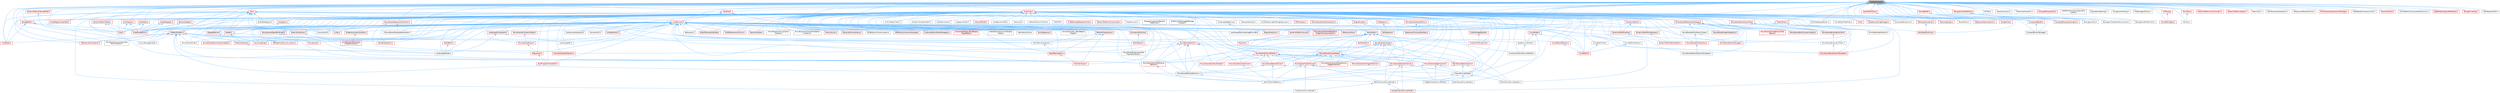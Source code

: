 digraph "ContainersFwd.h"
{
 // INTERACTIVE_SVG=YES
 // LATEX_PDF_SIZE
  bgcolor="transparent";
  edge [fontname=Helvetica,fontsize=10,labelfontname=Helvetica,labelfontsize=10];
  node [fontname=Helvetica,fontsize=10,shape=box,height=0.2,width=0.4];
  Node1 [id="Node000001",label="ContainersFwd.h",height=0.2,width=0.4,color="gray40", fillcolor="grey60", style="filled", fontcolor="black",tooltip=" "];
  Node1 -> Node2 [id="edge1_Node000001_Node000002",dir="back",color="steelblue1",style="solid",tooltip=" "];
  Node2 [id="Node000002",label="ArrayView.h",height=0.2,width=0.4,color="red", fillcolor="#FFF0F0", style="filled",URL="$d7/df4/ArrayView_8h.html",tooltip=" "];
  Node2 -> Node3 [id="edge2_Node000002_Node000003",dir="back",color="steelblue1",style="solid",tooltip=" "];
  Node3 [id="Node000003",label="AnimBlueprintExtension\l_PropertyAccess.h",height=0.2,width=0.4,color="red", fillcolor="#FFF0F0", style="filled",URL="$d2/db8/AnimBlueprintExtension__PropertyAccess_8h.html",tooltip=" "];
  Node2 -> Node5 [id="edge3_Node000002_Node000005",dir="back",color="steelblue1",style="solid",tooltip=" "];
  Node5 [id="Node000005",label="AnimDataModelHasher.h",height=0.2,width=0.4,color="grey40", fillcolor="white", style="filled",URL="$d1/d21/AnimDataModelHasher_8h.html",tooltip=" "];
  Node2 -> Node6 [id="edge4_Node000002_Node000006",dir="back",color="steelblue1",style="solid",tooltip=" "];
  Node6 [id="Node000006",label="AnimGraphNode_BlendSpace\lGraphBase.h",height=0.2,width=0.4,color="red", fillcolor="#FFF0F0", style="filled",URL="$d6/d44/AnimGraphNode__BlendSpaceGraphBase_8h.html",tooltip=" "];
  Node2 -> Node9 [id="edge5_Node000002_Node000009",dir="back",color="steelblue1",style="solid",tooltip=" "];
  Node9 [id="Node000009",label="AnimSequence.h",height=0.2,width=0.4,color="red", fillcolor="#FFF0F0", style="filled",URL="$d0/d8a/AnimSequence_8h.html",tooltip=" "];
  Node2 -> Node36 [id="edge6_Node000002_Node000036",dir="back",color="steelblue1",style="solid",tooltip=" "];
  Node36 [id="Node000036",label="AnimSubsystem_BlendSpace\lGraph.h",height=0.2,width=0.4,color="grey40", fillcolor="white", style="filled",URL="$da/dbd/AnimSubsystem__BlendSpaceGraph_8h.html",tooltip=" "];
  Node2 -> Node37 [id="edge7_Node000002_Node000037",dir="back",color="steelblue1",style="solid",tooltip=" "];
  Node37 [id="Node000037",label="AnimationRuntime.h",height=0.2,width=0.4,color="red", fillcolor="#FFF0F0", style="filled",URL="$da/d93/AnimationRuntime_8h.html",tooltip=" "];
  Node37 -> Node148 [id="edge8_Node000037_Node000148",dir="back",color="steelblue1",style="solid",tooltip=" "];
  Node148 [id="Node000148",label="BlendSpace.h",height=0.2,width=0.4,color="red", fillcolor="#FFF0F0", style="filled",URL="$d7/d9b/BlendSpace_8h.html",tooltip=" "];
  Node2 -> Node153 [id="edge9_Node000002_Node000153",dir="back",color="steelblue1",style="solid",tooltip=" "];
  Node153 [id="Node000153",label="ArchiveStackTrace.h",height=0.2,width=0.4,color="grey40", fillcolor="white", style="filled",URL="$d9/d16/ArchiveStackTrace_8h.html",tooltip=" "];
  Node2 -> Node154 [id="edge10_Node000002_Node000154",dir="back",color="steelblue1",style="solid",tooltip=" "];
  Node154 [id="Node000154",label="AssetData.h",height=0.2,width=0.4,color="red", fillcolor="#FFF0F0", style="filled",URL="$d9/d19/AssetData_8h.html",tooltip=" "];
  Node2 -> Node884 [id="edge11_Node000002_Node000884",dir="back",color="steelblue1",style="solid",tooltip=" "];
  Node884 [id="Node000884",label="AsyncLoading2.h",height=0.2,width=0.4,color="red", fillcolor="#FFF0F0", style="filled",URL="$dd/db7/AsyncLoading2_8h.html",tooltip=" "];
  Node2 -> Node886 [id="edge12_Node000002_Node000886",dir="back",color="steelblue1",style="solid",tooltip=" "];
  Node886 [id="Node000886",label="AsyncPackageLoader.h",height=0.2,width=0.4,color="grey40", fillcolor="white", style="filled",URL="$d6/de5/AsyncPackageLoader_8h.html",tooltip=" "];
  Node2 -> Node887 [id="edge13_Node000002_Node000887",dir="back",color="steelblue1",style="solid",tooltip=" "];
  Node887 [id="Node000887",label="AttributesContainer.h",height=0.2,width=0.4,color="red", fillcolor="#FFF0F0", style="filled",URL="$d7/db7/AttributesContainer_8h.html",tooltip=" "];
  Node887 -> Node888 [id="edge14_Node000887_Node000888",dir="back",color="steelblue1",style="solid",tooltip=" "];
  Node888 [id="Node000888",label="AttributesRuntime.h",height=0.2,width=0.4,color="red", fillcolor="#FFF0F0", style="filled",URL="$dc/dc1/AttributesRuntime_8h.html",tooltip=" "];
  Node2 -> Node888 [id="edge15_Node000002_Node000888",dir="back",color="steelblue1",style="solid",tooltip=" "];
  Node2 -> Node945 [id="edge16_Node000002_Node000945",dir="back",color="steelblue1",style="solid",tooltip=" "];
  Node945 [id="Node000945",label="BezierChannelCurveModel.h",height=0.2,width=0.4,color="grey40", fillcolor="white", style="filled",URL="$d3/d63/BezierChannelCurveModel_8h.html",tooltip=" "];
  Node945 -> Node946 [id="edge17_Node000945_Node000946",dir="back",color="steelblue1",style="solid",tooltip=" "];
  Node946 [id="Node000946",label="DoubleChannelCurveModel.h",height=0.2,width=0.4,color="red", fillcolor="#FFF0F0", style="filled",URL="$d1/d5b/DoubleChannelCurveModel_8h.html",tooltip=" "];
  Node945 -> Node948 [id="edge18_Node000945_Node000948",dir="back",color="steelblue1",style="solid",tooltip=" "];
  Node948 [id="Node000948",label="FloatChannelCurveModel.h",height=0.2,width=0.4,color="grey40", fillcolor="white", style="filled",URL="$d0/d27/FloatChannelCurveModel_8h.html",tooltip=" "];
  Node2 -> Node148 [id="edge19_Node000002_Node000148",dir="back",color="steelblue1",style="solid",tooltip=" "];
  Node2 -> Node949 [id="edge20_Node000002_Node000949",dir="back",color="steelblue1",style="solid",tooltip=" "];
  Node949 [id="Node000949",label="BlueprintAssetHandler.h",height=0.2,width=0.4,color="grey40", fillcolor="white", style="filled",URL="$d0/d84/BlueprintAssetHandler_8h.html",tooltip=" "];
  Node2 -> Node950 [id="edge21_Node000002_Node000950",dir="back",color="steelblue1",style="solid",tooltip=" "];
  Node950 [id="Node000950",label="BoolChannelCurveModel.h",height=0.2,width=0.4,color="grey40", fillcolor="white", style="filled",URL="$d0/d51/BoolChannelCurveModel_8h.html",tooltip=" "];
  Node2 -> Node951 [id="edge22_Node000002_Node000951",dir="back",color="steelblue1",style="solid",tooltip=" "];
  Node951 [id="Node000951",label="BoolPropertyTrackEditor.h",height=0.2,width=0.4,color="red", fillcolor="#FFF0F0", style="filled",URL="$db/d07/BoolPropertyTrackEditor_8h.html",tooltip=" "];
  Node2 -> Node953 [id="edge23_Node000002_Node000953",dir="back",color="steelblue1",style="solid",tooltip=" "];
  Node953 [id="Node000953",label="BulkDataRegistry.h",height=0.2,width=0.4,color="grey40", fillcolor="white", style="filled",URL="$da/db4/BulkDataRegistry_8h.html",tooltip=" "];
  Node2 -> Node954 [id="edge24_Node000002_Node000954",dir="back",color="steelblue1",style="solid",tooltip=" "];
  Node954 [id="Node000954",label="BulkDataScopedLock.h",height=0.2,width=0.4,color="grey40", fillcolor="white", style="filled",URL="$da/d4e/BulkDataScopedLock_8h.html",tooltip=" "];
  Node2 -> Node955 [id="edge25_Node000002_Node000955",dir="back",color="steelblue1",style="solid",tooltip=" "];
  Node955 [id="Node000955",label="ByteChannelCurveModel.h",height=0.2,width=0.4,color="grey40", fillcolor="white", style="filled",URL="$d8/d3d/ByteChannelCurveModel_8h.html",tooltip=" "];
  Node2 -> Node956 [id="edge26_Node000002_Node000956",dir="back",color="steelblue1",style="solid",tooltip=" "];
  Node956 [id="Node000956",label="BytesToHex.h",height=0.2,width=0.4,color="red", fillcolor="#FFF0F0", style="filled",URL="$d0/d85/BytesToHex_8h.html",tooltip=" "];
  Node956 -> Node5 [id="edge27_Node000956_Node000005",dir="back",color="steelblue1",style="solid",tooltip=" "];
  Node956 -> Node1517 [id="edge28_Node000956_Node001517",dir="back",color="steelblue1",style="solid",tooltip=" "];
  Node1517 [id="Node001517",label="IoDispatcher.h",height=0.2,width=0.4,color="red", fillcolor="#FFF0F0", style="filled",URL="$d8/d3c/IoDispatcher_8h.html",tooltip=" "];
  Node2 -> Node656 [id="edge29_Node000002_Node000656",dir="back",color="steelblue1",style="solid",tooltip=" "];
  Node656 [id="Node000656",label="CallStackViewer.h",height=0.2,width=0.4,color="grey40", fillcolor="white", style="filled",URL="$db/dc3/CallStackViewer_8h.html",tooltip=" "];
  Node2 -> Node1228 [id="edge30_Node000002_Node001228",dir="back",color="steelblue1",style="solid",tooltip=" "];
  Node1228 [id="Node001228",label="CategoryModel.h",height=0.2,width=0.4,color="grey40", fillcolor="white", style="filled",URL="$db/dfe/CategoryModel_8h.html",tooltip=" "];
  Node2 -> Node2786 [id="edge31_Node000002_Node002786",dir="back",color="steelblue1",style="solid",tooltip=" "];
  Node2786 [id="Node002786",label="ChannelCurveModel.h",height=0.2,width=0.4,color="grey40", fillcolor="white", style="filled",URL="$de/dfa/ChannelCurveModel_8h.html",tooltip=" "];
  Node2786 -> Node945 [id="edge32_Node002786_Node000945",dir="back",color="steelblue1",style="solid",tooltip=" "];
  Node2786 -> Node950 [id="edge33_Node002786_Node000950",dir="back",color="steelblue1",style="solid",tooltip=" "];
  Node2786 -> Node955 [id="edge34_Node002786_Node000955",dir="back",color="steelblue1",style="solid",tooltip=" "];
  Node2786 -> Node2787 [id="edge35_Node002786_Node002787",dir="back",color="steelblue1",style="solid",tooltip=" "];
  Node2787 [id="Node002787",label="IntegerChannelCurveModel.h",height=0.2,width=0.4,color="grey40", fillcolor="white", style="filled",URL="$df/d26/IntegerChannelCurveModel_8h.html",tooltip=" "];
  Node2 -> Node1229 [id="edge36_Node000002_Node001229",dir="back",color="steelblue1",style="solid",tooltip=" "];
  Node1229 [id="Node001229",label="ChannelModel.h",height=0.2,width=0.4,color="red", fillcolor="#FFF0F0", style="filled",URL="$de/d30/ChannelModel_8h.html",tooltip=" "];
  Node2 -> Node4103 [id="edge37_Node000002_Node004103",dir="back",color="steelblue1",style="solid",tooltip=" "];
  Node4103 [id="Node004103",label="CompositeBuffer.h",height=0.2,width=0.4,color="red", fillcolor="#FFF0F0", style="filled",URL="$da/d4b/CompositeBuffer_8h.html",tooltip=" "];
  Node4103 -> Node1022 [id="edge38_Node004103_Node001022",dir="back",color="steelblue1",style="solid",tooltip=" "];
  Node1022 [id="Node001022",label="CompactBinaryPackage.h",height=0.2,width=0.4,color="grey40", fillcolor="white", style="filled",URL="$de/d7e/CompactBinaryPackage_8h.html",tooltip=" "];
  Node2 -> Node4106 [id="edge39_Node000002_Node004106",dir="back",color="steelblue1",style="solid",tooltip=" "];
  Node4106 [id="Node004106",label="ConfigAccessData.h",height=0.2,width=0.4,color="grey40", fillcolor="white", style="filled",URL="$db/d33/ConfigAccessData_8h.html",tooltip=" "];
  Node2 -> Node2788 [id="edge40_Node000002_Node002788",dir="back",color="steelblue1",style="solid",tooltip=" "];
  Node2788 [id="Node002788",label="ConstraintChannelCurveModel.h",height=0.2,width=0.4,color="grey40", fillcolor="white", style="filled",URL="$d9/d5f/ConstraintChannelCurveModel_8h.html",tooltip=" "];
  Node2 -> Node4107 [id="edge41_Node000002_Node004107",dir="back",color="steelblue1",style="solid",tooltip=" "];
  Node4107 [id="Node004107",label="ContainmentQueries3.h",height=0.2,width=0.4,color="grey40", fillcolor="white", style="filled",URL="$d5/dc8/ContainmentQueries3_8h.html",tooltip=" "];
  Node2 -> Node4108 [id="edge42_Node000002_Node004108",dir="back",color="steelblue1",style="solid",tooltip=" "];
  Node4108 [id="Node004108",label="ConvexHull2.h",height=0.2,width=0.4,color="grey40", fillcolor="white", style="filled",URL="$df/dc5/ConvexHull2_8h.html",tooltip=" "];
  Node2 -> Node4109 [id="edge43_Node000002_Node004109",dir="back",color="steelblue1",style="solid",tooltip=" "];
  Node4109 [id="Node004109",label="ConvexHull3.h",height=0.2,width=0.4,color="grey40", fillcolor="white", style="filled",URL="$d2/d83/ConvexHull3_8h.html",tooltip=" "];
  Node2 -> Node959 [id="edge44_Node000002_Node000959",dir="back",color="steelblue1",style="solid",tooltip=" "];
  Node959 [id="Node000959",label="CookOnTheFlyServer.h",height=0.2,width=0.4,color="red", fillcolor="#FFF0F0", style="filled",URL="$dc/dca/CookOnTheFlyServer_8h.html",tooltip=" "];
  Node2 -> Node958 [id="edge45_Node000002_Node000958",dir="back",color="steelblue1",style="solid",tooltip=" "];
  Node958 [id="Node000958",label="CookPackageSplitter.h",height=0.2,width=0.4,color="red", fillcolor="#FFF0F0", style="filled",URL="$da/db3/CookPackageSplitter_8h.html",tooltip=" "];
  Node958 -> Node959 [id="edge46_Node000958_Node000959",dir="back",color="steelblue1",style="solid",tooltip=" "];
  Node2 -> Node1033 [id="edge47_Node000002_Node001033",dir="back",color="steelblue1",style="solid",tooltip=" "];
  Node1033 [id="Node001033",label="Core.h",height=0.2,width=0.4,color="red", fillcolor="#FFF0F0", style="filled",URL="$d6/dd7/Core_8h.html",tooltip=" "];
  Node2 -> Node1030 [id="edge48_Node000002_Node001030",dir="back",color="steelblue1",style="solid",tooltip=" "];
  Node1030 [id="Node001030",label="CoreDelegates.h",height=0.2,width=0.4,color="red", fillcolor="#FFF0F0", style="filled",URL="$d9/dc2/CoreDelegates_8h.html",tooltip=" "];
  Node1030 -> Node1033 [id="edge49_Node001030_Node001033",dir="back",color="steelblue1",style="solid",tooltip=" "];
  Node1030 -> Node1039 [id="edge50_Node001030_Node001039",dir="back",color="steelblue1",style="solid",tooltip=" "];
  Node1039 [id="Node001039",label="CoreSharedPCH.h",height=0.2,width=0.4,color="red", fillcolor="#FFF0F0", style="filled",URL="$d8/de5/CoreSharedPCH_8h.html",tooltip=" "];
  Node2 -> Node4110 [id="edge51_Node000002_Node004110",dir="back",color="steelblue1",style="solid",tooltip=" "];
  Node4110 [id="Node004110",label="CoreRedirects.h",height=0.2,width=0.4,color="red", fillcolor="#FFF0F0", style="filled",URL="$d1/d15/CoreRedirects_8h.html",tooltip=" "];
  Node2 -> Node1039 [id="edge52_Node000002_Node001039",dir="back",color="steelblue1",style="solid",tooltip=" "];
  Node2 -> Node1072 [id="edge53_Node000002_Node001072",dir="back",color="steelblue1",style="solid",tooltip=" "];
  Node1072 [id="Node001072",label="CurveEditor.h",height=0.2,width=0.4,color="red", fillcolor="#FFF0F0", style="filled",URL="$d1/d27/CurveEditor_8h.html",tooltip=" "];
  Node2 -> Node4111 [id="edge54_Node000002_Node004111",dir="back",color="steelblue1",style="solid",tooltip=" "];
  Node4111 [id="Node004111",label="CurveEditorSelection.h",height=0.2,width=0.4,color="red", fillcolor="#FFF0F0", style="filled",URL="$d3/def/CurveEditorSelection_8h.html",tooltip=" "];
  Node4111 -> Node1072 [id="edge55_Node004111_Node001072",dir="back",color="steelblue1",style="solid",tooltip=" "];
  Node2 -> Node4113 [id="edge56_Node000002_Node004113",dir="back",color="steelblue1",style="solid",tooltip=" "];
  Node4113 [id="Node004113",label="CurveEditorTree.h",height=0.2,width=0.4,color="grey40", fillcolor="white", style="filled",URL="$dc/d32/CurveEditorTree_8h.html",tooltip=" "];
  Node4113 -> Node1072 [id="edge57_Node004113_Node001072",dir="back",color="steelblue1",style="solid",tooltip=" "];
  Node2 -> Node4114 [id="edge58_Node000002_Node004114",dir="back",color="steelblue1",style="solid",tooltip=" "];
  Node4114 [id="Node004114",label="CurveEditorTreeFilter.h",height=0.2,width=0.4,color="grey40", fillcolor="white", style="filled",URL="$d6/dcd/CurveEditorTreeFilter_8h.html",tooltip=" "];
  Node2 -> Node2789 [id="edge59_Node000002_Node002789",dir="back",color="steelblue1",style="solid",tooltip=" "];
  Node2789 [id="Node002789",label="CurveModel.h",height=0.2,width=0.4,color="red", fillcolor="#FFF0F0", style="filled",URL="$de/d1c/CurveModel_8h.html",tooltip=" "];
  Node2789 -> Node2786 [id="edge60_Node002789_Node002786",dir="back",color="steelblue1",style="solid",tooltip=" "];
  Node2789 -> Node1072 [id="edge61_Node002789_Node001072",dir="back",color="steelblue1",style="solid",tooltip=" "];
  Node2789 -> Node2791 [id="edge62_Node002789_Node002791",dir="back",color="steelblue1",style="solid",tooltip=" "];
  Node2791 [id="Node002791",label="KeyBarCurveModel.h",height=0.2,width=0.4,color="grey40", fillcolor="white", style="filled",URL="$d7/da1/KeyBarCurveModel_8h.html",tooltip=" "];
  Node2791 -> Node2788 [id="edge63_Node002791_Node002788",dir="back",color="steelblue1",style="solid",tooltip=" "];
  Node2 -> Node4115 [id="edge64_Node000002_Node004115",dir="back",color="steelblue1",style="solid",tooltip=" "];
  Node4115 [id="Node004115",label="Delaunay2.h",height=0.2,width=0.4,color="grey40", fillcolor="white", style="filled",URL="$d2/d4c/Delaunay2_8h.html",tooltip=" "];
  Node2 -> Node4116 [id="edge65_Node000002_Node004116",dir="back",color="steelblue1",style="solid",tooltip=" "];
  Node4116 [id="Node004116",label="Delaunay3.h",height=0.2,width=0.4,color="grey40", fillcolor="white", style="filled",URL="$d1/d5b/Delaunay3_8h.html",tooltip=" "];
  Node2 -> Node4117 [id="edge66_Node000002_Node004117",dir="back",color="steelblue1",style="solid",tooltip=" "];
  Node4117 [id="Node004117",label="DetectExteriorVisibility.h",height=0.2,width=0.4,color="grey40", fillcolor="white", style="filled",URL="$da/d70/DetectExteriorVisibility_8h.html",tooltip=" "];
  Node2 -> Node946 [id="edge67_Node000002_Node000946",dir="back",color="steelblue1",style="solid",tooltip=" "];
  Node2 -> Node4118 [id="edge68_Node000002_Node004118",dir="back",color="steelblue1",style="solid",tooltip=" "];
  Node4118 [id="Node004118",label="DynamicMesh3.h",height=0.2,width=0.4,color="red", fillcolor="#FFF0F0", style="filled",URL="$d5/d34/DynamicMesh3_8h.html",tooltip=" "];
  Node4118 -> Node4226 [id="edge69_Node004118_Node004226",dir="back",color="steelblue1",style="solid",tooltip=" "];
  Node4226 [id="Node004226",label="DynamicMeshOverlay.h",height=0.2,width=0.4,color="red", fillcolor="#FFF0F0", style="filled",URL="$de/d26/DynamicMeshOverlay_8h.html",tooltip=" "];
  Node4226 -> Node4127 [id="edge70_Node004226_Node004127",dir="back",color="steelblue1",style="solid",tooltip=" "];
  Node4127 [id="Node004127",label="DynamicMeshAttributeSet.h",height=0.2,width=0.4,color="red", fillcolor="#FFF0F0", style="filled",URL="$d1/d88/DynamicMeshAttributeSet_8h.html",tooltip=" "];
  Node2 -> Node4127 [id="edge71_Node000002_Node004127",dir="back",color="steelblue1",style="solid",tooltip=" "];
  Node2 -> Node4226 [id="edge72_Node000002_Node004226",dir="back",color="steelblue1",style="solid",tooltip=" "];
  Node2 -> Node4208 [id="edge73_Node000002_Node004208",dir="back",color="steelblue1",style="solid",tooltip=" "];
  Node4208 [id="Node004208",label="DynamicMeshSculptLayers.h",height=0.2,width=0.4,color="red", fillcolor="#FFF0F0", style="filled",URL="$da/df3/DynamicMeshSculptLayers_8h.html",tooltip=" "];
  Node4208 -> Node4127 [id="edge74_Node004208_Node004127",dir="back",color="steelblue1",style="solid",tooltip=" "];
  Node2 -> Node381 [id="edge75_Node000002_Node000381",dir="back",color="steelblue1",style="solid",tooltip=" "];
  Node381 [id="Node000381",label="EdGraphSchema_K2_Actions.h",height=0.2,width=0.4,color="red", fillcolor="#FFF0F0", style="filled",URL="$d8/d9c/EdGraphSchema__K2__Actions_8h.html",tooltip=" "];
  Node2 -> Node4301 [id="edge76_Node000002_Node004301",dir="back",color="steelblue1",style="solid",tooltip=" "];
  Node4301 [id="Node004301",label="EditorReimportHandler.h",height=0.2,width=0.4,color="red", fillcolor="#FFF0F0", style="filled",URL="$d2/d2f/EditorReimportHandler_8h.html",tooltip=" "];
  Node2 -> Node4303 [id="edge77_Node000002_Node004303",dir="back",color="steelblue1",style="solid",tooltip=" "];
  Node4303 [id="Node004303",label="FileHelper.h",height=0.2,width=0.4,color="red", fillcolor="#FFF0F0", style="filled",URL="$d8/dfe/FileHelper_8h.html",tooltip=" "];
  Node4303 -> Node1033 [id="edge78_Node004303_Node001033",dir="back",color="steelblue1",style="solid",tooltip=" "];
  Node4303 -> Node1039 [id="edge79_Node004303_Node001039",dir="back",color="steelblue1",style="solid",tooltip=" "];
  Node2 -> Node4306 [id="edge80_Node000002_Node004306",dir="back",color="steelblue1",style="solid",tooltip=" "];
  Node4306 [id="Node004306",label="FileRegions.h",height=0.2,width=0.4,color="red", fillcolor="#FFF0F0", style="filled",URL="$d0/d11/FileRegions_8h.html",tooltip=" "];
  Node4306 -> Node1517 [id="edge81_Node004306_Node001517",dir="back",color="steelblue1",style="solid",tooltip=" "];
  Node2 -> Node4309 [id="edge82_Node000002_Node004309",dir="back",color="steelblue1",style="solid",tooltip=" "];
  Node4309 [id="Node004309",label="Find.h",height=0.2,width=0.4,color="red", fillcolor="#FFF0F0", style="filled",URL="$d7/dda/String_2Find_8h.html",tooltip=" "];
  Node2 -> Node6836 [id="edge83_Node000002_Node006836",dir="back",color="steelblue1",style="solid",tooltip=" "];
  Node6836 [id="Node006836",label="FindReferencersArchive.h",height=0.2,width=0.4,color="red", fillcolor="#FFF0F0", style="filled",URL="$d5/d8f/FindReferencersArchive_8h.html",tooltip=" "];
  Node2 -> Node7935 [id="edge84_Node000002_Node007935",dir="back",color="steelblue1",style="solid",tooltip=" "];
  Node7935 [id="Node007935",label="FitKDOP3.h",height=0.2,width=0.4,color="grey40", fillcolor="white", style="filled",URL="$d8/ded/FitKDOP3_8h.html",tooltip=" "];
  Node2 -> Node8365 [id="edge85_Node000002_Node008365",dir="back",color="steelblue1",style="solid",tooltip=" "];
  Node8365 [id="Node008365",label="FixedSampledSequenceView.h",height=0.2,width=0.4,color="red", fillcolor="#FFF0F0", style="filled",URL="$d4/db6/FixedSampledSequenceView_8h.html",tooltip=" "];
  Node2 -> Node948 [id="edge86_Node000002_Node000948",dir="back",color="steelblue1",style="solid",tooltip=" "];
  Node2 -> Node6865 [id="edge87_Node000002_Node006865",dir="back",color="steelblue1",style="solid",tooltip=" "];
  Node6865 [id="Node006865",label="GenericOctree.h",height=0.2,width=0.4,color="red", fillcolor="#FFF0F0", style="filled",URL="$de/de6/GenericOctree_8h.html",tooltip=" "];
  Node2 -> Node8087 [id="edge88_Node000002_Node008087",dir="back",color="steelblue1",style="solid",tooltip=" "];
  Node8087 [id="Node008087",label="GenericPlatformChunkInstall.h",height=0.2,width=0.4,color="red", fillcolor="#FFF0F0", style="filled",URL="$d2/d0f/GenericPlatformChunkInstall_8h.html",tooltip=" "];
  Node2 -> Node8368 [id="edge89_Node000002_Node008368",dir="back",color="steelblue1",style="solid",tooltip=" "];
  Node8368 [id="Node008368",label="GraphConvert.h",height=0.2,width=0.4,color="grey40", fillcolor="white", style="filled",URL="$d8/d11/GraphConvert_8h.html",tooltip=" "];
  Node2 -> Node8285 [id="edge90_Node000002_Node008285",dir="back",color="steelblue1",style="solid",tooltip=" "];
  Node8285 [id="Node008285",label="Histogram.h",height=0.2,width=0.4,color="red", fillcolor="#FFF0F0", style="filled",URL="$d7/db2/Histogram_8h.html",tooltip=" "];
  Node8285 -> Node1039 [id="edge91_Node008285_Node001039",dir="back",color="steelblue1",style="solid",tooltip=" "];
  Node2 -> Node6974 [id="edge92_Node000002_Node006974",dir="back",color="steelblue1",style="solid",tooltip=" "];
  Node6974 [id="Node006974",label="IAnimBlueprintCompilation\lContext.h",height=0.2,width=0.4,color="grey40", fillcolor="white", style="filled",URL="$d2/d25/IAnimBlueprintCompilationContext_8h.html",tooltip=" "];
  Node2 -> Node5682 [id="edge93_Node000002_Node005682",dir="back",color="steelblue1",style="solid",tooltip=" "];
  Node5682 [id="Node005682",label="IAnimBlueprintCompilerCreation\lContext.h",height=0.2,width=0.4,color="grey40", fillcolor="white", style="filled",URL="$d7/d68/IAnimBlueprintCompilerCreationContext_8h.html",tooltip=" "];
  Node2 -> Node8369 [id="edge94_Node000002_Node008369",dir="back",color="steelblue1",style="solid",tooltip=" "];
  Node8369 [id="Node008369",label="IAssetCompilingManager.h",height=0.2,width=0.4,color="red", fillcolor="#FFF0F0", style="filled",URL="$d4/d47/IAssetCompilingManager_8h.html",tooltip=" "];
  Node2 -> Node5437 [id="edge95_Node000002_Node005437",dir="back",color="steelblue1",style="solid",tooltip=" "];
  Node5437 [id="Node005437",label="ICurveEditorModule.h",height=0.2,width=0.4,color="grey40", fillcolor="white", style="filled",URL="$d9/d40/ICurveEditorModule_8h.html",tooltip=" "];
  Node5437 -> Node1072 [id="edge96_Node005437_Node001072",dir="back",color="steelblue1",style="solid",tooltip=" "];
  Node2 -> Node6995 [id="edge97_Node000002_Node006995",dir="back",color="steelblue1",style="solid",tooltip=" "];
  Node6995 [id="Node006995",label="IDisplayClusterConfigurator\lTreeBuilder.h",height=0.2,width=0.4,color="grey40", fillcolor="white", style="filled",URL="$d5/d3b/IDisplayClusterConfiguratorTreeBuilder_8h.html",tooltip=" "];
  Node2 -> Node8100 [id="edge98_Node000002_Node008100",dir="back",color="steelblue1",style="solid",tooltip=" "];
  Node8100 [id="Node008100",label="IEngineCrypto.h",height=0.2,width=0.4,color="red", fillcolor="#FFF0F0", style="filled",URL="$d8/de9/IEngineCrypto_8h.html",tooltip=" "];
  Node8100 -> Node1517 [id="edge99_Node008100_Node001517",dir="back",color="steelblue1",style="solid",tooltip=" "];
  Node2 -> Node4798 [id="edge100_Node000002_Node004798",dir="back",color="steelblue1",style="solid",tooltip=" "];
  Node4798 [id="Node004798",label="IItemsSource.h",height=0.2,width=0.4,color="red", fillcolor="#FFF0F0", style="filled",URL="$db/db3/IItemsSource_8h.html",tooltip=" "];
  Node2 -> Node3919 [id="edge101_Node000002_Node003919",dir="back",color="steelblue1",style="solid",tooltip=" "];
  Node3919 [id="Node003919",label="IKeyArea.h",height=0.2,width=0.4,color="red", fillcolor="#FFF0F0", style="filled",URL="$dc/db5/IKeyArea_8h.html",tooltip=" "];
  Node2 -> Node7780 [id="edge102_Node000002_Node007780",dir="back",color="steelblue1",style="solid",tooltip=" "];
  Node7780 [id="Node007780",label="ILocalizedTextSource.h",height=0.2,width=0.4,color="grey40", fillcolor="white", style="filled",URL="$dd/dc6/ILocalizedTextSource_8h.html",tooltip=" "];
  Node2 -> Node4068 [id="edge103_Node000002_Node004068",dir="back",color="steelblue1",style="solid",tooltip=" "];
  Node4068 [id="Node004068",label="IMovieScenePlayer.h",height=0.2,width=0.4,color="red", fillcolor="#FFF0F0", style="filled",URL="$d3/d25/IMovieScenePlayer_8h.html",tooltip=" "];
  Node4068 -> Node3621 [id="edge104_Node004068_Node003621",dir="back",color="steelblue1",style="solid",tooltip=" "];
  Node3621 [id="Node003621",label="ISequencer.h",height=0.2,width=0.4,color="red", fillcolor="#FFF0F0", style="filled",URL="$d7/d1d/ISequencer_8h.html",tooltip=" "];
  Node3621 -> Node951 [id="edge105_Node003621_Node000951",dir="back",color="steelblue1",style="solid",tooltip=" "];
  Node2 -> Node5481 [id="edge106_Node000002_Node005481",dir="back",color="steelblue1",style="solid",tooltip=" "];
  Node5481 [id="Node005481",label="IMovieSceneTemplateGenerator.h",height=0.2,width=0.4,color="grey40", fillcolor="white", style="filled",URL="$d1/db1/IMovieSceneTemplateGenerator_8h.html",tooltip=" "];
  Node2 -> Node3209 [id="edge107_Node000002_Node003209",dir="back",color="steelblue1",style="solid",tooltip=" "];
  Node3209 [id="Node003209",label="INavigationTool.h",height=0.2,width=0.4,color="grey40", fillcolor="white", style="filled",URL="$df/d66/INavigationTool_8h.html",tooltip=" "];
  Node2 -> Node4532 [id="edge108_Node000002_Node004532",dir="back",color="steelblue1",style="solid",tooltip=" "];
  Node4532 [id="Node004532",label="IPersonaPreviewScene.h",height=0.2,width=0.4,color="red", fillcolor="#FFF0F0", style="filled",URL="$d0/d57/IPersonaPreviewScene_8h.html",tooltip=" "];
  Node2 -> Node4362 [id="edge109_Node000002_Node004362",dir="back",color="steelblue1",style="solid",tooltip=" "];
  Node4362 [id="Node004362",label="IPlatformFileManagedStorage\lWrapper.h",height=0.2,width=0.4,color="grey40", fillcolor="white", style="filled",URL="$db/d2e/IPlatformFileManagedStorageWrapper_8h.html",tooltip=" "];
  Node2 -> Node7067 [id="edge110_Node000002_Node007067",dir="back",color="steelblue1",style="solid",tooltip=" "];
  Node7067 [id="Node007067",label="IPropertyAccessCompiler.h",height=0.2,width=0.4,color="red", fillcolor="#FFF0F0", style="filled",URL="$dc/db4/IPropertyAccessCompiler_8h.html",tooltip=" "];
  Node7067 -> Node3 [id="edge111_Node007067_Node000003",dir="back",color="steelblue1",style="solid",tooltip=" "];
  Node2 -> Node3458 [id="edge112_Node000002_Node003458",dir="back",color="steelblue1",style="solid",tooltip=" "];
  Node3458 [id="Node003458",label="ISCSEditorUICustomization.h",height=0.2,width=0.4,color="grey40", fillcolor="white", style="filled",URL="$de/d3e/ISCSEditorUICustomization_8h.html",tooltip=" "];
  Node2 -> Node5838 [id="edge113_Node000002_Node005838",dir="back",color="steelblue1",style="solid",tooltip=" "];
  Node5838 [id="Node005838",label="ISMPartitionInstanceManager.h",height=0.2,width=0.4,color="red", fillcolor="#FFF0F0", style="filled",URL="$df/dc6/ISMPartitionInstanceManager_8h.html",tooltip=" "];
  Node2 -> Node3621 [id="edge114_Node000002_Node003621",dir="back",color="steelblue1",style="solid",tooltip=" "];
  Node2 -> Node3935 [id="edge115_Node000002_Node003935",dir="back",color="steelblue1",style="solid",tooltip=" "];
  Node3935 [id="Node003935",label="ISequencerChannelInterface.h",height=0.2,width=0.4,color="red", fillcolor="#FFF0F0", style="filled",URL="$d0/dd3/ISequencerChannelInterface_8h.html",tooltip=" "];
  Node2 -> Node7102 [id="edge116_Node000002_Node007102",dir="back",color="steelblue1",style="solid",tooltip=" "];
  Node7102 [id="Node007102",label="InstancedStaticMeshDelegates.h",height=0.2,width=0.4,color="red", fillcolor="#FFF0F0", style="filled",URL="$d5/d55/InstancedStaticMeshDelegates_8h.html",tooltip=" "];
  Node2 -> Node2787 [id="edge117_Node000002_Node002787",dir="back",color="steelblue1",style="solid",tooltip=" "];
  Node2 -> Node8370 [id="edge118_Node000002_Node008370",dir="back",color="steelblue1",style="solid",tooltip=" "];
  Node8370 [id="Node008370",label="InterpolateSorted.h",height=0.2,width=0.4,color="grey40", fillcolor="white", style="filled",URL="$df/de6/InterpolateSorted_8h.html",tooltip=" "];
  Node2 -> Node1517 [id="edge119_Node000002_Node001517",dir="back",color="steelblue1",style="solid",tooltip=" "];
  Node2 -> Node2791 [id="edge120_Node000002_Node002791",dir="back",color="steelblue1",style="solid",tooltip=" "];
  Node2 -> Node5427 [id="edge121_Node000002_Node005427",dir="back",color="steelblue1",style="solid",tooltip=" "];
  Node5427 [id="Node005427",label="KeyHandle.h",height=0.2,width=0.4,color="red", fillcolor="#FFF0F0", style="filled",URL="$da/d21/KeyHandle_8h.html",tooltip=" "];
  Node5427 -> Node945 [id="edge122_Node005427_Node000945",dir="back",color="steelblue1",style="solid",tooltip=" "];
  Node5427 -> Node2786 [id="edge123_Node005427_Node002786",dir="back",color="steelblue1",style="solid",tooltip=" "];
  Node5427 -> Node2788 [id="edge124_Node005427_Node002788",dir="back",color="steelblue1",style="solid",tooltip=" "];
  Node5427 -> Node4111 [id="edge125_Node005427_Node004111",dir="back",color="steelblue1",style="solid",tooltip=" "];
  Node5427 -> Node3919 [id="edge126_Node005427_Node003919",dir="back",color="steelblue1",style="solid",tooltip=" "];
  Node5427 -> Node2791 [id="edge127_Node005427_Node002791",dir="back",color="steelblue1",style="solid",tooltip=" "];
  Node5427 -> Node5364 [id="edge128_Node005427_Node005364",dir="back",color="steelblue1",style="solid",tooltip=" "];
  Node5364 [id="Node005364",label="KeyRenderer.h",height=0.2,width=0.4,color="red", fillcolor="#FFF0F0", style="filled",URL="$d1/d2c/KeyRenderer_8h.html",tooltip=" "];
  Node5427 -> Node3939 [id="edge129_Node005427_Node003939",dir="back",color="steelblue1",style="solid",tooltip=" "];
  Node3939 [id="Node003939",label="MovieSceneActorReference\lSection.h",height=0.2,width=0.4,color="red", fillcolor="#FFF0F0", style="filled",URL="$de/d12/MovieSceneActorReferenceSection_8h.html",tooltip=" "];
  Node3939 -> Node3625 [id="edge130_Node003939_Node003625",dir="back",color="steelblue1",style="solid",tooltip=" "];
  Node3625 [id="Node003625",label="BuiltInChannelEditors.h",height=0.2,width=0.4,color="grey40", fillcolor="white", style="filled",URL="$df/daf/BuiltInChannelEditors_8h.html",tooltip=" "];
  Node5427 -> Node3540 [id="edge131_Node005427_Node003540",dir="back",color="steelblue1",style="solid",tooltip=" "];
  Node3540 [id="Node003540",label="MovieSceneCameraShakeSource\lTriggerChannel.h",height=0.2,width=0.4,color="red", fillcolor="#FFF0F0", style="filled",URL="$d2/d32/MovieSceneCameraShakeSourceTriggerChannel_8h.html",tooltip=" "];
  Node5427 -> Node5456 [id="edge132_Node005427_Node005456",dir="back",color="steelblue1",style="solid",tooltip=" "];
  Node5456 [id="Node005456",label="MovieSceneChannel.h",height=0.2,width=0.4,color="red", fillcolor="#FFF0F0", style="filled",URL="$d4/d41/MovieSceneChannel_8h.html",tooltip=" "];
  Node5456 -> Node3939 [id="edge133_Node005456_Node003939",dir="back",color="steelblue1",style="solid",tooltip=" "];
  Node5456 -> Node3923 [id="edge134_Node005456_Node003923",dir="back",color="steelblue1",style="solid",tooltip=" "];
  Node3923 [id="Node003923",label="MovieSceneAudioTriggerChannel.h",height=0.2,width=0.4,color="red", fillcolor="#FFF0F0", style="filled",URL="$db/d7a/MovieSceneAudioTriggerChannel_8h.html",tooltip=" "];
  Node5456 -> Node3924 [id="edge135_Node005456_Node003924",dir="back",color="steelblue1",style="solid",tooltip=" "];
  Node3924 [id="Node003924",label="MovieSceneBoolChannel.h",height=0.2,width=0.4,color="red", fillcolor="#FFF0F0", style="filled",URL="$d9/d66/MovieSceneBoolChannel_8h.html",tooltip=" "];
  Node3924 -> Node950 [id="edge136_Node003924_Node000950",dir="back",color="steelblue1",style="solid",tooltip=" "];
  Node3924 -> Node3625 [id="edge137_Node003924_Node003625",dir="back",color="steelblue1",style="solid",tooltip=" "];
  Node3924 -> Node2786 [id="edge138_Node003924_Node002786",dir="back",color="steelblue1",style="solid",tooltip=" "];
  Node5456 -> Node3929 [id="edge139_Node005456_Node003929",dir="back",color="steelblue1",style="solid",tooltip=" "];
  Node3929 [id="Node003929",label="MovieSceneByteChannel.h",height=0.2,width=0.4,color="red", fillcolor="#FFF0F0", style="filled",URL="$d2/dda/MovieSceneByteChannel_8h.html",tooltip=" "];
  Node3929 -> Node3625 [id="edge140_Node003929_Node003625",dir="back",color="steelblue1",style="solid",tooltip=" "];
  Node3929 -> Node955 [id="edge141_Node003929_Node000955",dir="back",color="steelblue1",style="solid",tooltip=" "];
  Node3929 -> Node3932 [id="edge142_Node003929_Node003932",dir="back",color="steelblue1",style="solid",tooltip=" "];
  Node3932 [id="Node003932",label="MovieSceneParticleSection.h",height=0.2,width=0.4,color="grey40", fillcolor="white", style="filled",URL="$d4/ddc/MovieSceneParticleSection_8h.html",tooltip=" "];
  Node3932 -> Node3625 [id="edge143_Node003932_Node003625",dir="back",color="steelblue1",style="solid",tooltip=" "];
  Node5456 -> Node3540 [id="edge144_Node005456_Node003540",dir="back",color="steelblue1",style="solid",tooltip=" "];
  Node5456 -> Node5457 [id="edge145_Node005456_Node005457",dir="back",color="steelblue1",style="solid",tooltip=" "];
  Node5457 [id="Node005457",label="MovieSceneChannelData.h",height=0.2,width=0.4,color="red", fillcolor="#FFF0F0", style="filled",URL="$d1/da4/MovieSceneChannelData_8h.html",tooltip=" "];
  Node5457 -> Node3939 [id="edge146_Node005457_Node003939",dir="back",color="steelblue1",style="solid",tooltip=" "];
  Node5457 -> Node3923 [id="edge147_Node005457_Node003923",dir="back",color="steelblue1",style="solid",tooltip=" "];
  Node5457 -> Node3924 [id="edge148_Node005457_Node003924",dir="back",color="steelblue1",style="solid",tooltip=" "];
  Node5457 -> Node3929 [id="edge149_Node005457_Node003929",dir="back",color="steelblue1",style="solid",tooltip=" "];
  Node5457 -> Node3540 [id="edge150_Node005457_Node003540",dir="back",color="steelblue1",style="solid",tooltip=" "];
  Node5457 -> Node3941 [id="edge151_Node005457_Node003941",dir="back",color="steelblue1",style="solid",tooltip=" "];
  Node3941 [id="Node003941",label="MovieSceneDoubleChannel.h",height=0.2,width=0.4,color="red", fillcolor="#FFF0F0", style="filled",URL="$d3/d7d/MovieSceneDoubleChannel_8h.html",tooltip=" "];
  Node3941 -> Node945 [id="edge152_Node003941_Node000945",dir="back",color="steelblue1",style="solid",tooltip=" "];
  Node3941 -> Node3625 [id="edge153_Node003941_Node003625",dir="back",color="steelblue1",style="solid",tooltip=" "];
  Node3941 -> Node2786 [id="edge154_Node003941_Node002786",dir="back",color="steelblue1",style="solid",tooltip=" "];
  Node3941 -> Node946 [id="edge155_Node003941_Node000946",dir="back",color="steelblue1",style="solid",tooltip=" "];
  Node5457 -> Node3958 [id="edge156_Node005457_Node003958",dir="back",color="steelblue1",style="solid",tooltip=" "];
  Node3958 [id="Node003958",label="MovieSceneEventChannel.h",height=0.2,width=0.4,color="red", fillcolor="#FFF0F0", style="filled",URL="$d1/d90/MovieSceneEventChannel_8h.html",tooltip=" "];
  Node3958 -> Node3625 [id="edge157_Node003958_Node003625",dir="back",color="steelblue1",style="solid",tooltip=" "];
  Node5457 -> Node3951 [id="edge158_Node005457_Node003951",dir="back",color="steelblue1",style="solid",tooltip=" "];
  Node3951 [id="Node003951",label="MovieSceneFloatChannel.h",height=0.2,width=0.4,color="red", fillcolor="#FFF0F0", style="filled",URL="$d9/d9e/MovieSceneFloatChannel_8h.html",tooltip=" "];
  Node3951 -> Node945 [id="edge159_Node003951_Node000945",dir="back",color="steelblue1",style="solid",tooltip=" "];
  Node3951 -> Node3625 [id="edge160_Node003951_Node003625",dir="back",color="steelblue1",style="solid",tooltip=" "];
  Node3951 -> Node2786 [id="edge161_Node003951_Node002786",dir="back",color="steelblue1",style="solid",tooltip=" "];
  Node3951 -> Node948 [id="edge162_Node003951_Node000948",dir="back",color="steelblue1",style="solid",tooltip=" "];
  Node5457 -> Node3960 [id="edge163_Node005457_Node003960",dir="back",color="steelblue1",style="solid",tooltip=" "];
  Node3960 [id="Node003960",label="MovieSceneIntegerChannel.h",height=0.2,width=0.4,color="red", fillcolor="#FFF0F0", style="filled",URL="$de/d6a/MovieSceneIntegerChannel_8h.html",tooltip=" "];
  Node3960 -> Node3625 [id="edge164_Node003960_Node003625",dir="back",color="steelblue1",style="solid",tooltip=" "];
  Node3960 -> Node2786 [id="edge165_Node003960_Node002786",dir="back",color="steelblue1",style="solid",tooltip=" "];
  Node3960 -> Node2787 [id="edge166_Node003960_Node002787",dir="back",color="steelblue1",style="solid",tooltip=" "];
  Node5457 -> Node3932 [id="edge167_Node005457_Node003932",dir="back",color="steelblue1",style="solid",tooltip=" "];
  Node5456 -> Node3941 [id="edge168_Node005456_Node003941",dir="back",color="steelblue1",style="solid",tooltip=" "];
  Node5456 -> Node3958 [id="edge169_Node005456_Node003958",dir="back",color="steelblue1",style="solid",tooltip=" "];
  Node5456 -> Node3951 [id="edge170_Node005456_Node003951",dir="back",color="steelblue1",style="solid",tooltip=" "];
  Node5456 -> Node3960 [id="edge171_Node005456_Node003960",dir="back",color="steelblue1",style="solid",tooltip=" "];
  Node5427 -> Node5457 [id="edge172_Node005427_Node005457",dir="back",color="steelblue1",style="solid",tooltip=" "];
  Node5427 -> Node3941 [id="edge173_Node005427_Node003941",dir="back",color="steelblue1",style="solid",tooltip=" "];
  Node5427 -> Node3958 [id="edge174_Node005427_Node003958",dir="back",color="steelblue1",style="solid",tooltip=" "];
  Node5427 -> Node3951 [id="edge175_Node005427_Node003951",dir="back",color="steelblue1",style="solid",tooltip=" "];
  Node5427 -> Node3962 [id="edge176_Node005427_Node003962",dir="back",color="steelblue1",style="solid",tooltip=" "];
  Node3962 [id="Node003962",label="MovieSceneKeyStructHelper.h",height=0.2,width=0.4,color="red", fillcolor="#FFF0F0", style="filled",URL="$dc/d5c/MovieSceneKeyStructHelper_8h.html",tooltip=" "];
  Node5427 -> Node3932 [id="edge177_Node005427_Node003932",dir="back",color="steelblue1",style="solid",tooltip=" "];
  Node2 -> Node5364 [id="edge178_Node000002_Node005364",dir="back",color="steelblue1",style="solid",tooltip=" "];
  Node2 -> Node1481 [id="edge179_Node000002_Node001481",dir="back",color="steelblue1",style="solid",tooltip=" "];
  Node1481 [id="Node001481",label="LandscapeComponent.h",height=0.2,width=0.4,color="red", fillcolor="#FFF0F0", style="filled",URL="$d4/dba/LandscapeComponent_8h.html",tooltip=" "];
  Node1481 -> Node760 [id="edge180_Node001481_Node000760",dir="back",color="steelblue1",style="solid",tooltip=" "];
  Node760 [id="Node000760",label="LandscapeEdit.h",height=0.2,width=0.4,color="grey40", fillcolor="white", style="filled",URL="$df/d61/LandscapeEdit_8h.html",tooltip=" "];
  Node1481 -> Node1352 [id="edge181_Node001481_Node001352",dir="back",color="steelblue1",style="solid",tooltip=" "];
  Node1352 [id="Node001352",label="LandscapeRender.h",height=0.2,width=0.4,color="grey40", fillcolor="white", style="filled",URL="$df/d67/LandscapeRender_8h.html",tooltip=" "];
  Node2 -> Node6101 [id="edge182_Node000002_Node006101",dir="back",color="steelblue1",style="solid",tooltip=" "];
  Node6101 [id="Node006101",label="LandscapeEdgeFixup.h",height=0.2,width=0.4,color="grey40", fillcolor="white", style="filled",URL="$da/d92/LandscapeEdgeFixup_8h.html",tooltip=" "];
  Node6101 -> Node2253 [id="edge183_Node006101_Node002253",dir="back",color="steelblue1",style="solid",tooltip=" "];
  Node2253 [id="Node002253",label="LandscapeTextureStorageProvider.h",height=0.2,width=0.4,color="grey40", fillcolor="white", style="filled",URL="$d6/d2b/LandscapeTextureStorageProvider_8h.html",tooltip=" "];
  Node2 -> Node760 [id="edge184_Node000002_Node000760",dir="back",color="steelblue1",style="solid",tooltip=" "];
  Node2 -> Node1352 [id="edge185_Node000002_Node001352",dir="back",color="steelblue1",style="solid",tooltip=" "];
  Node2 -> Node5226 [id="edge186_Node000002_Node005226",dir="back",color="steelblue1",style="solid",tooltip=" "];
  Node5226 [id="Node005226",label="LevelStreamingProfilingSubsystem.h",height=0.2,width=0.4,color="grey40", fillcolor="white", style="filled",URL="$de/d7f/LevelStreamingProfilingSubsystem_8h.html",tooltip=" "];
  Node2 -> Node1795 [id="edge187_Node000002_Node001795",dir="back",color="steelblue1",style="solid",tooltip=" "];
  Node1795 [id="Node001795",label="Linker.h",height=0.2,width=0.4,color="red", fillcolor="#FFF0F0", style="filled",URL="$d8/d3d/Linker_8h.html",tooltip=" "];
  Node2 -> Node1320 [id="edge188_Node000002_Node001320",dir="back",color="steelblue1",style="solid",tooltip=" "];
  Node1320 [id="Node001320",label="MPCollector.h",height=0.2,width=0.4,color="red", fillcolor="#FFF0F0", style="filled",URL="$da/d85/MPCollector_8h.html",tooltip=" "];
  Node2 -> Node7151 [id="edge189_Node000002_Node007151",dir="back",color="steelblue1",style="solid",tooltip=" "];
  Node7151 [id="Node007151",label="MappedName.h",height=0.2,width=0.4,color="red", fillcolor="#FFF0F0", style="filled",URL="$db/d96/MappedName_8h.html",tooltip=" "];
  Node7151 -> Node884 [id="edge190_Node007151_Node000884",dir="back",color="steelblue1",style="solid",tooltip=" "];
  Node2 -> Node4334 [id="edge191_Node000002_Node004334",dir="back",color="steelblue1",style="solid",tooltip=" "];
  Node4334 [id="Node004334",label="MarchingCubes.h",height=0.2,width=0.4,color="red", fillcolor="#FFF0F0", style="filled",URL="$d8/d16/MarchingCubes_8h.html",tooltip=" "];
  Node2 -> Node1890 [id="edge192_Node000002_Node001890",dir="back",color="steelblue1",style="solid",tooltip=" "];
  Node1890 [id="Node001890",label="MaterialInterface.h",height=0.2,width=0.4,color="red", fillcolor="#FFF0F0", style="filled",URL="$de/daa/MaterialInterface_8h.html",tooltip=" "];
  Node1890 -> Node1352 [id="edge193_Node001890_Node001352",dir="back",color="steelblue1",style="solid",tooltip=" "];
  Node2 -> Node1879 [id="edge194_Node000002_Node001879",dir="back",color="steelblue1",style="solid",tooltip=" "];
  Node1879 [id="Node001879",label="MaterialShared.h",height=0.2,width=0.4,color="red", fillcolor="#FFF0F0", style="filled",URL="$d7/d0b/MaterialShared_8h.html",tooltip=" "];
  Node1879 -> Node1352 [id="edge195_Node001879_Node001352",dir="back",color="steelblue1",style="solid",tooltip=" "];
  Node2 -> Node7169 [id="edge196_Node000002_Node007169",dir="back",color="steelblue1",style="solid",tooltip=" "];
  Node7169 [id="Node007169",label="MediaIOCoreCommonDisplay\lMode.h",height=0.2,width=0.4,color="grey40", fillcolor="white", style="filled",URL="$d9/de7/MediaIOCoreCommonDisplayMode_8h.html",tooltip=" "];
  Node2 -> Node4499 [id="edge197_Node000002_Node004499",dir="back",color="steelblue1",style="solid",tooltip=" "];
  Node4499 [id="Node004499",label="MemStackUtility.h",height=0.2,width=0.4,color="grey40", fillcolor="white", style="filled",URL="$d3/d58/MemStackUtility_8h.html",tooltip=" "];
  Node2 -> Node8303 [id="edge198_Node000002_Node008303",dir="back",color="steelblue1",style="solid",tooltip=" "];
  Node8303 [id="Node008303",label="MemoryReader.h",height=0.2,width=0.4,color="red", fillcolor="#FFF0F0", style="filled",URL="$da/d8a/MemoryReader_8h.html",tooltip=" "];
  Node8303 -> Node1033 [id="edge199_Node008303_Node001033",dir="back",color="steelblue1",style="solid",tooltip=" "];
  Node8303 -> Node1039 [id="edge200_Node008303_Node001039",dir="back",color="steelblue1",style="solid",tooltip=" "];
  Node2 -> Node6589 [id="edge201_Node000002_Node006589",dir="back",color="steelblue1",style="solid",tooltip=" "];
  Node6589 [id="Node006589",label="MeshAttributeArray.h",height=0.2,width=0.4,color="red", fillcolor="#FFF0F0", style="filled",URL="$dd/dcf/MeshAttributeArray_8h.html",tooltip=" "];
  Node6589 -> Node1345 [id="edge202_Node006589_Node001345",dir="back",color="steelblue1",style="solid",tooltip=" "];
  Node1345 [id="Node001345",label="MeshAttributes.h",height=0.2,width=0.4,color="red", fillcolor="#FFF0F0", style="filled",URL="$d8/d64/MeshAttributes_8h.html",tooltip=" "];
  Node6589 -> Node1344 [id="edge203_Node006589_Node001344",dir="back",color="steelblue1",style="solid",tooltip=" "];
  Node1344 [id="Node001344",label="MeshDescription.h",height=0.2,width=0.4,color="red", fillcolor="#FFF0F0", style="filled",URL="$d5/d91/MeshDescription_8h.html",tooltip=" "];
  Node1344 -> Node1345 [id="edge204_Node001344_Node001345",dir="back",color="steelblue1",style="solid",tooltip=" "];
  Node6589 -> Node6591 [id="edge205_Node006589_Node006591",dir="back",color="steelblue1",style="solid",tooltip=" "];
  Node6591 [id="Node006591",label="MeshElementIndexer.h",height=0.2,width=0.4,color="grey40", fillcolor="white", style="filled",URL="$db/d4c/MeshElementIndexer_8h.html",tooltip=" "];
  Node6591 -> Node1344 [id="edge206_Node006591_Node001344",dir="back",color="steelblue1",style="solid",tooltip=" "];
  Node2 -> Node1345 [id="edge207_Node000002_Node001345",dir="back",color="steelblue1",style="solid",tooltip=" "];
  Node2 -> Node5309 [id="edge208_Node000002_Node005309",dir="back",color="steelblue1",style="solid",tooltip=" "];
  Node5309 [id="Node005309",label="MeshBatch.h",height=0.2,width=0.4,color="red", fillcolor="#FFF0F0", style="filled",URL="$d5/d9d/MeshBatch_8h.html",tooltip=" "];
  Node5309 -> Node1352 [id="edge209_Node005309_Node001352",dir="back",color="steelblue1",style="solid",tooltip=" "];
  Node2 -> Node1344 [id="edge210_Node000002_Node001344",dir="back",color="steelblue1",style="solid",tooltip=" "];
  Node2 -> Node6591 [id="edge211_Node000002_Node006591",dir="back",color="steelblue1",style="solid",tooltip=" "];
  Node2 -> Node2710 [id="edge212_Node000002_Node002710",dir="back",color="steelblue1",style="solid",tooltip=" "];
  Node2710 [id="Node002710",label="MovieScene.h",height=0.2,width=0.4,color="red", fillcolor="#FFF0F0", style="filled",URL="$df/da9/MovieScene_8h.html",tooltip=" "];
  Node2 -> Node3939 [id="edge213_Node000002_Node003939",dir="back",color="steelblue1",style="solid",tooltip=" "];
  Node2 -> Node3923 [id="edge214_Node000002_Node003923",dir="back",color="steelblue1",style="solid",tooltip=" "];
  Node2 -> Node3924 [id="edge215_Node000002_Node003924",dir="back",color="steelblue1",style="solid",tooltip=" "];
  Node2 -> Node3929 [id="edge216_Node000002_Node003929",dir="back",color="steelblue1",style="solid",tooltip=" "];
  Node2 -> Node7801 [id="edge217_Node000002_Node007801",dir="back",color="steelblue1",style="solid",tooltip=" "];
  Node7801 [id="Node007801",label="MovieSceneCachedEntityFilter\lResult.h",height=0.2,width=0.4,color="red", fillcolor="#FFF0F0", style="filled",URL="$dc/dd1/MovieSceneCachedEntityFilterResult_8h.html",tooltip=" "];
  Node2 -> Node3540 [id="edge218_Node000002_Node003540",dir="back",color="steelblue1",style="solid",tooltip=" "];
  Node2 -> Node5456 [id="edge219_Node000002_Node005456",dir="back",color="steelblue1",style="solid",tooltip=" "];
  Node2 -> Node5457 [id="edge220_Node000002_Node005457",dir="back",color="steelblue1",style="solid",tooltip=" "];
  Node2 -> Node3934 [id="edge221_Node000002_Node003934",dir="back",color="steelblue1",style="solid",tooltip=" "];
  Node3934 [id="Node003934",label="MovieSceneChannelProxy.h",height=0.2,width=0.4,color="red", fillcolor="#FFF0F0", style="filled",URL="$d8/dea/MovieSceneChannelProxy_8h.html",tooltip=" "];
  Node3934 -> Node3935 [id="edge222_Node003934_Node003935",dir="back",color="steelblue1",style="solid",tooltip=" "];
  Node2 -> Node3938 [id="edge223_Node000002_Node003938",dir="back",color="steelblue1",style="solid",tooltip=" "];
  Node3938 [id="Node003938",label="MovieSceneChannelTraits.h",height=0.2,width=0.4,color="red", fillcolor="#FFF0F0", style="filled",URL="$df/dae/MovieSceneChannelTraits_8h.html",tooltip=" "];
  Node3938 -> Node3939 [id="edge224_Node003938_Node003939",dir="back",color="steelblue1",style="solid",tooltip=" "];
  Node3938 -> Node3923 [id="edge225_Node003938_Node003923",dir="back",color="steelblue1",style="solid",tooltip=" "];
  Node3938 -> Node3924 [id="edge226_Node003938_Node003924",dir="back",color="steelblue1",style="solid",tooltip=" "];
  Node3938 -> Node3929 [id="edge227_Node003938_Node003929",dir="back",color="steelblue1",style="solid",tooltip=" "];
  Node3938 -> Node3540 [id="edge228_Node003938_Node003540",dir="back",color="steelblue1",style="solid",tooltip=" "];
  Node3938 -> Node3941 [id="edge229_Node003938_Node003941",dir="back",color="steelblue1",style="solid",tooltip=" "];
  Node3938 -> Node3958 [id="edge230_Node003938_Node003958",dir="back",color="steelblue1",style="solid",tooltip=" "];
  Node3938 -> Node3951 [id="edge231_Node003938_Node003951",dir="back",color="steelblue1",style="solid",tooltip=" "];
  Node3938 -> Node3960 [id="edge232_Node003938_Node003960",dir="back",color="steelblue1",style="solid",tooltip=" "];
  Node3938 -> Node3962 [id="edge233_Node003938_Node003962",dir="back",color="steelblue1",style="solid",tooltip=" "];
  Node3938 -> Node3932 [id="edge234_Node003938_Node003932",dir="back",color="steelblue1",style="solid",tooltip=" "];
  Node2 -> Node5881 [id="edge235_Node000002_Node005881",dir="back",color="steelblue1",style="solid",tooltip=" "];
  Node5881 [id="Node005881",label="MovieSceneDecompositionQuery.h",height=0.2,width=0.4,color="red", fillcolor="#FFF0F0", style="filled",URL="$dd/d7c/MovieSceneDecompositionQuery_8h.html",tooltip=" "];
  Node2 -> Node3941 [id="edge236_Node000002_Node003941",dir="back",color="steelblue1",style="solid",tooltip=" "];
  Node2 -> Node7803 [id="edge237_Node000002_Node007803",dir="back",color="steelblue1",style="solid",tooltip=" "];
  Node7803 [id="Node007803",label="MovieSceneEntityFactory.h",height=0.2,width=0.4,color="red", fillcolor="#FFF0F0", style="filled",URL="$d1/ddb/MovieSceneEntityFactory_8h.html",tooltip=" "];
  Node7803 -> Node4011 [id="edge238_Node007803_Node004011",dir="back",color="steelblue1",style="solid",tooltip=" "];
  Node4011 [id="Node004011",label="MovieSceneEntityFactoryTemplates.h",height=0.2,width=0.4,color="grey40", fillcolor="white", style="filled",URL="$de/df8/MovieSceneEntityFactoryTemplates_8h.html",tooltip=" "];
  Node2 -> Node4011 [id="edge239_Node000002_Node004011",dir="back",color="steelblue1",style="solid",tooltip=" "];
  Node2 -> Node7804 [id="edge240_Node000002_Node007804",dir="back",color="steelblue1",style="solid",tooltip=" "];
  Node7804 [id="Node007804",label="MovieSceneEntityFactoryTypes.h",height=0.2,width=0.4,color="grey40", fillcolor="white", style="filled",URL="$da/d38/MovieSceneEntityFactoryTypes_8h.html",tooltip=" "];
  Node7804 -> Node7803 [id="edge241_Node007804_Node007803",dir="back",color="steelblue1",style="solid",tooltip=" "];
  Node7804 -> Node4012 [id="edge242_Node007804_Node004012",dir="back",color="steelblue1",style="solid",tooltip=" "];
  Node4012 [id="Node004012",label="MovieSceneEntityManager.h",height=0.2,width=0.4,color="red", fillcolor="#FFF0F0", style="filled",URL="$d5/d5b/MovieSceneEntityManager_8h.html",tooltip=" "];
  Node2 -> Node4012 [id="edge243_Node000002_Node004012",dir="back",color="steelblue1",style="solid",tooltip=" "];
  Node2 -> Node4666 [id="edge244_Node000002_Node004666",dir="back",color="steelblue1",style="solid",tooltip=" "];
  Node4666 [id="Node004666",label="MovieSceneEntitySystemGraphs.h",height=0.2,width=0.4,color="red", fillcolor="#FFF0F0", style="filled",URL="$dd/ded/MovieSceneEntitySystemGraphs_8h.html",tooltip=" "];
  Node2 -> Node7798 [id="edge245_Node000002_Node007798",dir="back",color="steelblue1",style="solid",tooltip=" "];
  Node7798 [id="Node007798",label="MovieSceneEntitySystemTypes.h",height=0.2,width=0.4,color="red", fillcolor="#FFF0F0", style="filled",URL="$da/d32/MovieSceneEntitySystemTypes_8h.html",tooltip=" "];
  Node7798 -> Node7801 [id="edge246_Node007798_Node007801",dir="back",color="steelblue1",style="solid",tooltip=" "];
  Node7798 -> Node7803 [id="edge247_Node007798_Node007803",dir="back",color="steelblue1",style="solid",tooltip=" "];
  Node7798 -> Node4011 [id="edge248_Node007798_Node004011",dir="back",color="steelblue1",style="solid",tooltip=" "];
  Node7798 -> Node7804 [id="edge249_Node007798_Node007804",dir="back",color="steelblue1",style="solid",tooltip=" "];
  Node7798 -> Node4012 [id="edge250_Node007798_Node004012",dir="back",color="steelblue1",style="solid",tooltip=" "];
  Node7798 -> Node4666 [id="edge251_Node007798_Node004666",dir="back",color="steelblue1",style="solid",tooltip=" "];
  Node7798 -> Node5463 [id="edge252_Node007798_Node005463",dir="back",color="steelblue1",style="solid",tooltip=" "];
  Node5463 [id="Node005463",label="MovieSceneEvaluationField.h",height=0.2,width=0.4,color="red", fillcolor="#FFF0F0", style="filled",URL="$d6/d5d/MovieSceneEvaluationField_8h.html",tooltip=" "];
  Node5463 -> Node3425 [id="edge253_Node005463_Node003425",dir="back",color="steelblue1",style="solid",tooltip=" "];
  Node3425 [id="Node003425",label="MovieSceneEvaluationTrack.h",height=0.2,width=0.4,color="grey40", fillcolor="white", style="filled",URL="$d1/de1/MovieSceneEvaluationTrack_8h.html",tooltip=" "];
  Node3425 -> Node3426 [id="edge254_Node003425_Node003426",dir="back",color="steelblue1",style="solid",tooltip=" "];
  Node3426 [id="Node003426",label="MovieSceneEvaluationTemplate.h",height=0.2,width=0.4,color="red", fillcolor="#FFF0F0", style="filled",URL="$d9/d34/MovieSceneEvaluationTemplate_8h.html",tooltip=" "];
  Node7798 -> Node4019 [id="edge255_Node007798_Node004019",dir="back",color="steelblue1",style="solid",tooltip=" "];
  Node4019 [id="Node004019",label="MovieScenePropertyRegistry.h",height=0.2,width=0.4,color="red", fillcolor="#FFF0F0", style="filled",URL="$da/d00/MovieScenePropertyRegistry_8h.html",tooltip=" "];
  Node2 -> Node5463 [id="edge256_Node000002_Node005463",dir="back",color="steelblue1",style="solid",tooltip=" "];
  Node2 -> Node4067 [id="edge257_Node000002_Node004067",dir="back",color="steelblue1",style="solid",tooltip=" "];
  Node4067 [id="Node004067",label="MovieSceneEvaluationState.h",height=0.2,width=0.4,color="red", fillcolor="#FFF0F0", style="filled",URL="$d4/d20/MovieSceneEvaluationState_8h.html",tooltip=" "];
  Node4067 -> Node4068 [id="edge258_Node004067_Node004068",dir="back",color="steelblue1",style="solid",tooltip=" "];
  Node2 -> Node3426 [id="edge259_Node000002_Node003426",dir="back",color="steelblue1",style="solid",tooltip=" "];
  Node2 -> Node3425 [id="edge260_Node000002_Node003425",dir="back",color="steelblue1",style="solid",tooltip=" "];
  Node2 -> Node8371 [id="edge261_Node000002_Node008371",dir="back",color="steelblue1",style="solid",tooltip=" "];
  Node8371 [id="Node008371",label="MovieSceneEvaluationTree.h",height=0.2,width=0.4,color="red", fillcolor="#FFF0F0", style="filled",URL="$d6/d33/MovieSceneEvaluationTree_8h.html",tooltip=" "];
  Node8371 -> Node5463 [id="edge262_Node008371_Node005463",dir="back",color="steelblue1",style="solid",tooltip=" "];
  Node8371 -> Node3426 [id="edge263_Node008371_Node003426",dir="back",color="steelblue1",style="solid",tooltip=" "];
  Node2 -> Node4684 [id="edge264_Node000002_Node004684",dir="back",color="steelblue1",style="solid",tooltip=" "];
  Node4684 [id="Node004684",label="MovieSceneEvaluationTree\lPopulationRules.h",height=0.2,width=0.4,color="grey40", fillcolor="white", style="filled",URL="$dc/dcc/MovieSceneEvaluationTreePopulationRules_8h.html",tooltip=" "];
  Node2 -> Node3958 [id="edge265_Node000002_Node003958",dir="back",color="steelblue1",style="solid",tooltip=" "];
  Node2 -> Node3951 [id="edge266_Node000002_Node003951",dir="back",color="steelblue1",style="solid",tooltip=" "];
  Node2 -> Node5936 [id="edge267_Node000002_Node005936",dir="back",color="steelblue1",style="solid",tooltip=" "];
  Node5936 [id="Node005936",label="MovieSceneFolder.h",height=0.2,width=0.4,color="grey40", fillcolor="white", style="filled",URL="$d0/d88/MovieSceneFolder_8h.html",tooltip=" "];
  Node2 -> Node4007 [id="edge268_Node000002_Node004007",dir="back",color="steelblue1",style="solid",tooltip=" "];
  Node4007 [id="Node004007",label="MovieSceneHookSection.h",height=0.2,width=0.4,color="red", fillcolor="#FFF0F0", style="filled",URL="$d5/d6a/MovieSceneHookSection_8h.html",tooltip=" "];
  Node2 -> Node3970 [id="edge269_Node000002_Node003970",dir="back",color="steelblue1",style="solid",tooltip=" "];
  Node3970 [id="Node003970",label="MovieSceneInitialValueCache.h",height=0.2,width=0.4,color="red", fillcolor="#FFF0F0", style="filled",URL="$d4/d7f/MovieSceneInitialValueCache_8h.html",tooltip=" "];
  Node2 -> Node3960 [id="edge270_Node000002_Node003960",dir="back",color="steelblue1",style="solid",tooltip=" "];
  Node2 -> Node3962 [id="edge271_Node000002_Node003962",dir="back",color="steelblue1",style="solid",tooltip=" "];
  Node2 -> Node5471 [id="edge272_Node000002_Node005471",dir="back",color="steelblue1",style="solid",tooltip=" "];
  Node5471 [id="Node005471",label="MovieSceneObjectBindingID.h",height=0.2,width=0.4,color="red", fillcolor="#FFF0F0", style="filled",URL="$db/d1f/MovieSceneObjectBindingID_8h.html",tooltip=" "];
  Node5471 -> Node2710 [id="edge273_Node005471_Node002710",dir="back",color="steelblue1",style="solid",tooltip=" "];
  Node5471 -> Node3939 [id="edge274_Node005471_Node003939",dir="back",color="steelblue1",style="solid",tooltip=" "];
  Node2 -> Node3932 [id="edge275_Node000002_Node003932",dir="back",color="steelblue1",style="solid",tooltip=" "];
  Node2 -> Node4019 [id="edge276_Node000002_Node004019",dir="back",color="steelblue1",style="solid",tooltip=" "];
  Node2 -> Node4673 [id="edge277_Node000002_Node004673",dir="back",color="steelblue1",style="solid",tooltip=" "];
  Node4673 [id="Node004673",label="MovieSceneSection.h",height=0.2,width=0.4,color="red", fillcolor="#FFF0F0", style="filled",URL="$db/d95/MovieSceneSection_8h.html",tooltip=" "];
  Node4673 -> Node945 [id="edge278_Node004673_Node000945",dir="back",color="steelblue1",style="solid",tooltip=" "];
  Node4673 -> Node950 [id="edge279_Node004673_Node000950",dir="back",color="steelblue1",style="solid",tooltip=" "];
  Node4673 -> Node2786 [id="edge280_Node004673_Node002786",dir="back",color="steelblue1",style="solid",tooltip=" "];
  Node4673 -> Node2787 [id="edge281_Node004673_Node002787",dir="back",color="steelblue1",style="solid",tooltip=" "];
  Node4673 -> Node3939 [id="edge282_Node004673_Node003939",dir="back",color="steelblue1",style="solid",tooltip=" "];
  Node4673 -> Node3938 [id="edge283_Node004673_Node003938",dir="back",color="steelblue1",style="solid",tooltip=" "];
  Node4673 -> Node4684 [id="edge284_Node004673_Node004684",dir="back",color="steelblue1",style="solid",tooltip=" "];
  Node4673 -> Node4007 [id="edge285_Node004673_Node004007",dir="back",color="steelblue1",style="solid",tooltip=" "];
  Node4673 -> Node3932 [id="edge286_Node004673_Node003932",dir="back",color="steelblue1",style="solid",tooltip=" "];
  Node2 -> Node4503 [id="edge287_Node000002_Node004503",dir="back",color="steelblue1",style="solid",tooltip=" "];
  Node4503 [id="Node004503",label="PackagePath.h",height=0.2,width=0.4,color="red", fillcolor="#FFF0F0", style="filled",URL="$d8/d15/PackagePath_8h.html",tooltip=" "];
  Node4503 -> Node154 [id="edge288_Node004503_Node000154",dir="back",color="steelblue1",style="solid",tooltip=" "];
  Node4503 -> Node886 [id="edge289_Node004503_Node000886",dir="back",color="steelblue1",style="solid",tooltip=" "];
  Node4503 -> Node4505 [id="edge290_Node004503_Node004505",dir="back",color="steelblue1",style="solid",tooltip=" "];
  Node4505 [id="Node004505",label="UObjectGlobals.h",height=0.2,width=0.4,color="red", fillcolor="#FFF0F0", style="filled",URL="$d0/da9/UObjectGlobals_8h.html",tooltip=" "];
  Node4505 -> Node3 [id="edge291_Node004505_Node000003",dir="back",color="steelblue1",style="solid",tooltip=" "];
  Node4505 -> Node154 [id="edge292_Node004505_Node000154",dir="back",color="steelblue1",style="solid",tooltip=" "];
  Node4505 -> Node886 [id="edge293_Node004505_Node000886",dir="back",color="steelblue1",style="solid",tooltip=" "];
  Node4505 -> Node959 [id="edge294_Node004505_Node000959",dir="back",color="steelblue1",style="solid",tooltip=" "];
  Node4505 -> Node381 [id="edge295_Node004505_Node000381",dir="back",color="steelblue1",style="solid",tooltip=" "];
  Node4505 -> Node2710 [id="edge296_Node004505_Node002710",dir="back",color="steelblue1",style="solid",tooltip=" "];
  Node4505 -> Node3939 [id="edge297_Node004505_Node003939",dir="back",color="steelblue1",style="solid",tooltip=" "];
  Node4505 -> Node5880 [id="edge298_Node004505_Node005880",dir="back",color="steelblue1",style="solid",tooltip=" "];
  Node5880 [id="Node005880",label="MovieSceneConsoleVariable\lTrackInterface.h",height=0.2,width=0.4,color="grey40", fillcolor="white", style="filled",URL="$d0/d64/MovieSceneConsoleVariableTrackInterface_8h.html",tooltip=" "];
  Node4505 -> Node5881 [id="edge299_Node004505_Node005881",dir="back",color="steelblue1",style="solid",tooltip=" "];
  Node4505 -> Node5936 [id="edge300_Node004505_Node005936",dir="back",color="steelblue1",style="solid",tooltip=" "];
  Node4505 -> Node4007 [id="edge301_Node004505_Node004007",dir="back",color="steelblue1",style="solid",tooltip=" "];
  Node4505 -> Node3932 [id="edge302_Node004505_Node003932",dir="back",color="steelblue1",style="solid",tooltip=" "];
  Node4505 -> Node4673 [id="edge303_Node004505_Node004673",dir="back",color="steelblue1",style="solid",tooltip=" "];
  Node4505 -> Node1601 [id="edge304_Node004505_Node001601",dir="back",color="steelblue1",style="solid",tooltip=" "];
  Node1601 [id="Node001601",label="ReferenceChainSearch.h",height=0.2,width=0.4,color="red", fillcolor="#FFF0F0", style="filled",URL="$d3/db7/ReferenceChainSearch_8h.html",tooltip=" "];
  Node2 -> Node6394 [id="edge305_Node000002_Node006394",dir="back",color="steelblue1",style="solid",tooltip=" "];
  Node6394 [id="Node006394",label="ParseTokens.h",height=0.2,width=0.4,color="grey40", fillcolor="white", style="filled",URL="$d5/d40/ParseTokens_8h.html",tooltip=" "];
  Node2 -> Node2012 [id="edge306_Node000002_Node002012",dir="back",color="steelblue1",style="solid",tooltip=" "];
  Node2012 [id="Node002012",label="RenderGraphUtils.h",height=0.2,width=0.4,color="red", fillcolor="#FFF0F0", style="filled",URL="$d6/d45/RenderGraphUtils_8h.html",tooltip=" "];
  Node2 -> Node8182 [id="edge307_Node000002_Node008182",dir="back",color="steelblue1",style="solid",tooltip=" "];
  Node8182 [id="Node008182",label="SequencerKeyCollection.h",height=0.2,width=0.4,color="red", fillcolor="#FFF0F0", style="filled",URL="$da/d54/SequencerKeyCollection_8h.html",tooltip=" "];
  Node2 -> Node1854 [id="edge308_Node000002_Node001854",dir="back",color="steelblue1",style="solid",tooltip=" "];
  Node1854 [id="Node001854",label="Shader.h",height=0.2,width=0.4,color="red", fillcolor="#FFF0F0", style="filled",URL="$d2/dac/Shader_8h.html",tooltip=" "];
  Node1854 -> Node1879 [id="edge309_Node001854_Node001879",dir="back",color="steelblue1",style="solid",tooltip=" "];
  Node1854 -> Node2012 [id="edge310_Node001854_Node002012",dir="back",color="steelblue1",style="solid",tooltip=" "];
  Node2 -> Node8386 [id="edge311_Node000002_Node008386",dir="back",color="steelblue1",style="solid",tooltip=" "];
  Node8386 [id="Node008386",label="StridedView.h",height=0.2,width=0.4,color="red", fillcolor="#FFF0F0", style="filled",URL="$d7/d50/StridedView_8h.html",tooltip=" "];
  Node2 -> Node4505 [id="edge312_Node000002_Node004505",dir="back",color="steelblue1",style="solid",tooltip=" "];
  Node1 -> Node154 [id="edge313_Node000001_Node000154",dir="back",color="steelblue1",style="solid",tooltip=" "];
  Node1 -> Node6410 [id="edge314_Node000001_Node006410",dir="back",color="steelblue1",style="solid",tooltip=" "];
  Node6410 [id="Node006410",label="AssetRegistryInterface.h",height=0.2,width=0.4,color="red", fillcolor="#FFF0F0", style="filled",URL="$d5/d26/AssetRegistryInterface_8h.html",tooltip=" "];
  Node1 -> Node887 [id="edge315_Node000001_Node000887",dir="back",color="steelblue1",style="solid",tooltip=" "];
  Node1 -> Node888 [id="edge316_Node000001_Node000888",dir="back",color="steelblue1",style="solid",tooltip=" "];
  Node1 -> Node7917 [id="edge317_Node000001_Node007917",dir="back",color="steelblue1",style="solid",tooltip=" "];
  Node7917 [id="Node007917",label="BVTree.h",height=0.2,width=0.4,color="grey40", fillcolor="white", style="filled",URL="$d0/d4e/BVTree_8h.html",tooltip=" "];
  Node1 -> Node3625 [id="edge318_Node000001_Node003625",dir="back",color="steelblue1",style="solid",tooltip=" "];
  Node1 -> Node954 [id="edge319_Node000001_Node000954",dir="back",color="steelblue1",style="solid",tooltip=" "];
  Node1 -> Node956 [id="edge320_Node000001_Node000956",dir="back",color="steelblue1",style="solid",tooltip=" "];
  Node1 -> Node4320 [id="edge321_Node000001_Node004320",dir="back",color="steelblue1",style="solid",tooltip=" "];
  Node4320 [id="Node004320",label="CaseConversion.h",height=0.2,width=0.4,color="grey40", fillcolor="white", style="filled",URL="$d5/df7/CaseConversion_8h.html",tooltip=" "];
  Node1 -> Node8388 [id="edge322_Node000001_Node008388",dir="back",color="steelblue1",style="solid",tooltip=" "];
  Node8388 [id="Node008388",label="ChaosInterfaceUtils.h",height=0.2,width=0.4,color="grey40", fillcolor="white", style="filled",URL="$d0/dff/ChaosInterfaceUtils_8h.html",tooltip=" "];
  Node1 -> Node1022 [id="edge323_Node000001_Node001022",dir="back",color="steelblue1",style="solid",tooltip=" "];
  Node1 -> Node1023 [id="edge324_Node000001_Node001023",dir="back",color="steelblue1",style="solid",tooltip=" "];
  Node1023 [id="Node001023",label="CompactBinarySerialization.h",height=0.2,width=0.4,color="red", fillcolor="#FFF0F0", style="filled",URL="$d5/da9/CompactBinarySerialization_8h.html",tooltip=" "];
  Node1 -> Node1026 [id="edge325_Node000001_Node001026",dir="back",color="steelblue1",style="solid",tooltip=" "];
  Node1026 [id="Node001026",label="CompactBinaryWriter.h",height=0.2,width=0.4,color="red", fillcolor="#FFF0F0", style="filled",URL="$d1/d47/CompactBinaryWriter_8h.html",tooltip=" "];
  Node1 -> Node4103 [id="edge326_Node000001_Node004103",dir="back",color="steelblue1",style="solid",tooltip=" "];
  Node1 -> Node1033 [id="edge327_Node000001_Node001033",dir="back",color="steelblue1",style="solid",tooltip=" "];
  Node1 -> Node8389 [id="edge328_Node000001_Node008389",dir="back",color="steelblue1",style="solid",tooltip=" "];
  Node8389 [id="Node008389",label="CoreFwd.h",height=0.2,width=0.4,color="red", fillcolor="#FFF0F0", style="filled",URL="$d1/d1e/CoreFwd_8h.html",tooltip=" "];
  Node8389 -> Node6511 [id="edge329_Node008389_Node006511",dir="back",color="steelblue1",style="solid",tooltip=" "];
  Node6511 [id="Node006511",label="CoreMinimal.h",height=0.2,width=0.4,color="red", fillcolor="#FFF0F0", style="filled",URL="$d7/d67/CoreMinimal_8h.html",tooltip=" "];
  Node6511 -> Node3 [id="edge330_Node006511_Node000003",dir="back",color="steelblue1",style="solid",tooltip=" "];
  Node6511 -> Node6 [id="edge331_Node006511_Node000006",dir="back",color="steelblue1",style="solid",tooltip=" "];
  Node6511 -> Node9 [id="edge332_Node006511_Node000009",dir="back",color="steelblue1",style="solid",tooltip=" "];
  Node6511 -> Node36 [id="edge333_Node006511_Node000036",dir="back",color="steelblue1",style="solid",tooltip=" "];
  Node6511 -> Node37 [id="edge334_Node006511_Node000037",dir="back",color="steelblue1",style="solid",tooltip=" "];
  Node6511 -> Node884 [id="edge335_Node006511_Node000884",dir="back",color="steelblue1",style="solid",tooltip=" "];
  Node6511 -> Node886 [id="edge336_Node006511_Node000886",dir="back",color="steelblue1",style="solid",tooltip=" "];
  Node6511 -> Node148 [id="edge337_Node006511_Node000148",dir="back",color="steelblue1",style="solid",tooltip=" "];
  Node6511 -> Node951 [id="edge338_Node006511_Node000951",dir="back",color="steelblue1",style="solid",tooltip=" "];
  Node6511 -> Node4107 [id="edge339_Node006511_Node004107",dir="back",color="steelblue1",style="solid",tooltip=" "];
  Node6511 -> Node4108 [id="edge340_Node006511_Node004108",dir="back",color="steelblue1",style="solid",tooltip=" "];
  Node6511 -> Node4109 [id="edge341_Node006511_Node004109",dir="back",color="steelblue1",style="solid",tooltip=" "];
  Node6511 -> Node1033 [id="edge342_Node006511_Node001033",dir="back",color="steelblue1",style="solid",tooltip=" "];
  Node6511 -> Node4110 [id="edge343_Node006511_Node004110",dir="back",color="steelblue1",style="solid",tooltip=" "];
  Node6511 -> Node1039 [id="edge344_Node006511_Node001039",dir="back",color="steelblue1",style="solid",tooltip=" "];
  Node6511 -> Node4115 [id="edge345_Node006511_Node004115",dir="back",color="steelblue1",style="solid",tooltip=" "];
  Node6511 -> Node381 [id="edge346_Node006511_Node000381",dir="back",color="steelblue1",style="solid",tooltip=" "];
  Node6511 -> Node4301 [id="edge347_Node006511_Node004301",dir="back",color="steelblue1",style="solid",tooltip=" "];
  Node6511 -> Node6812 [id="edge348_Node006511_Node006812",dir="back",color="steelblue1",style="solid",tooltip=" "];
  Node6812 [id="Node006812",label="EngineAnalytics.h",height=0.2,width=0.4,color="red", fillcolor="#FFF0F0", style="filled",URL="$db/d6c/EngineAnalytics_8h.html",tooltip=" "];
  Node6511 -> Node6836 [id="edge349_Node006511_Node006836",dir="back",color="steelblue1",style="solid",tooltip=" "];
  Node6511 -> Node6865 [id="edge350_Node006511_Node006865",dir="back",color="steelblue1",style="solid",tooltip=" "];
  Node6511 -> Node6868 [id="edge351_Node006511_Node006868",dir="back",color="steelblue1",style="solid",tooltip=" "];
  Node6868 [id="Node006868",label="GenericPlatformSurvey.h",height=0.2,width=0.4,color="red", fillcolor="#FFF0F0", style="filled",URL="$dd/d93/GenericPlatformSurvey_8h.html",tooltip=" "];
  Node6511 -> Node6974 [id="edge352_Node006511_Node006974",dir="back",color="steelblue1",style="solid",tooltip=" "];
  Node6511 -> Node5682 [id="edge353_Node006511_Node005682",dir="back",color="steelblue1",style="solid",tooltip=" "];
  Node6511 -> Node4798 [id="edge354_Node006511_Node004798",dir="back",color="steelblue1",style="solid",tooltip=" "];
  Node6511 -> Node4068 [id="edge355_Node006511_Node004068",dir="back",color="steelblue1",style="solid",tooltip=" "];
  Node6511 -> Node5481 [id="edge356_Node006511_Node005481",dir="back",color="steelblue1",style="solid",tooltip=" "];
  Node6511 -> Node4532 [id="edge357_Node006511_Node004532",dir="back",color="steelblue1",style="solid",tooltip=" "];
  Node6511 -> Node7067 [id="edge358_Node006511_Node007067",dir="back",color="steelblue1",style="solid",tooltip=" "];
  Node6511 -> Node3458 [id="edge359_Node006511_Node003458",dir="back",color="steelblue1",style="solid",tooltip=" "];
  Node6511 -> Node5838 [id="edge360_Node006511_Node005838",dir="back",color="steelblue1",style="solid",tooltip=" "];
  Node6511 -> Node3621 [id="edge361_Node006511_Node003621",dir="back",color="steelblue1",style="solid",tooltip=" "];
  Node6511 -> Node7102 [id="edge362_Node006511_Node007102",dir="back",color="steelblue1",style="solid",tooltip=" "];
  Node6511 -> Node5427 [id="edge363_Node006511_Node005427",dir="back",color="steelblue1",style="solid",tooltip=" "];
  Node6511 -> Node1481 [id="edge364_Node006511_Node001481",dir="back",color="steelblue1",style="solid",tooltip=" "];
  Node6511 -> Node760 [id="edge365_Node006511_Node000760",dir="back",color="steelblue1",style="solid",tooltip=" "];
  Node6511 -> Node1352 [id="edge366_Node006511_Node001352",dir="back",color="steelblue1",style="solid",tooltip=" "];
  Node6511 -> Node2253 [id="edge367_Node006511_Node002253",dir="back",color="steelblue1",style="solid",tooltip=" "];
  Node6511 -> Node1795 [id="edge368_Node006511_Node001795",dir="back",color="steelblue1",style="solid",tooltip=" "];
  Node6511 -> Node7151 [id="edge369_Node006511_Node007151",dir="back",color="steelblue1",style="solid",tooltip=" "];
  Node6511 -> Node1890 [id="edge370_Node006511_Node001890",dir="back",color="steelblue1",style="solid",tooltip=" "];
  Node6511 -> Node1879 [id="edge371_Node006511_Node001879",dir="back",color="steelblue1",style="solid",tooltip=" "];
  Node6511 -> Node7169 [id="edge372_Node006511_Node007169",dir="back",color="steelblue1",style="solid",tooltip=" "];
  Node6511 -> Node4499 [id="edge373_Node006511_Node004499",dir="back",color="steelblue1",style="solid",tooltip=" "];
  Node6511 -> Node6589 [id="edge374_Node006511_Node006589",dir="back",color="steelblue1",style="solid",tooltip=" "];
  Node6511 -> Node1345 [id="edge375_Node006511_Node001345",dir="back",color="steelblue1",style="solid",tooltip=" "];
  Node6511 -> Node6591 [id="edge376_Node006511_Node006591",dir="back",color="steelblue1",style="solid",tooltip=" "];
  Node6511 -> Node2710 [id="edge377_Node006511_Node002710",dir="back",color="steelblue1",style="solid",tooltip=" "];
  Node6511 -> Node3939 [id="edge378_Node006511_Node003939",dir="back",color="steelblue1",style="solid",tooltip=" "];
  Node6511 -> Node5055 [id="edge379_Node006511_Node005055",dir="back",color="steelblue1",style="solid",tooltip=" "];
  Node5055 [id="Node005055",label="MovieSceneDirectorBlueprint\lEndpointCustomization.h",height=0.2,width=0.4,color="red", fillcolor="#FFF0F0", style="filled",URL="$dd/d5d/MovieSceneDirectorBlueprintEndpointCustomization_8h.html",tooltip=" "];
  Node6511 -> Node5463 [id="edge380_Node006511_Node005463",dir="back",color="steelblue1",style="solid",tooltip=" "];
  Node6511 -> Node4067 [id="edge381_Node006511_Node004067",dir="back",color="steelblue1",style="solid",tooltip=" "];
  Node6511 -> Node3426 [id="edge382_Node006511_Node003426",dir="back",color="steelblue1",style="solid",tooltip=" "];
  Node6511 -> Node3425 [id="edge383_Node006511_Node003425",dir="back",color="steelblue1",style="solid",tooltip=" "];
  Node6511 -> Node4684 [id="edge384_Node006511_Node004684",dir="back",color="steelblue1",style="solid",tooltip=" "];
  Node6511 -> Node5936 [id="edge385_Node006511_Node005936",dir="back",color="steelblue1",style="solid",tooltip=" "];
  Node6511 -> Node5471 [id="edge386_Node006511_Node005471",dir="back",color="steelblue1",style="solid",tooltip=" "];
  Node6511 -> Node3932 [id="edge387_Node006511_Node003932",dir="back",color="steelblue1",style="solid",tooltip=" "];
  Node6511 -> Node4673 [id="edge388_Node006511_Node004673",dir="back",color="steelblue1",style="solid",tooltip=" "];
  Node6511 -> Node1601 [id="edge389_Node006511_Node001601",dir="back",color="steelblue1",style="solid",tooltip=" "];
  Node6511 -> Node932 [id="edge390_Node006511_Node000932",dir="back",color="steelblue1",style="solid",tooltip=" "];
  Node932 [id="Node000932",label="ReferencePose.h",height=0.2,width=0.4,color="red", fillcolor="#FFF0F0", style="filled",URL="$d7/d7f/ReferencePose_8h.html",tooltip=" "];
  Node6511 -> Node1854 [id="edge391_Node006511_Node001854",dir="back",color="steelblue1",style="solid",tooltip=" "];
  Node8389 -> Node1039 [id="edge392_Node008389_Node001039",dir="back",color="steelblue1",style="solid",tooltip=" "];
  Node8389 -> Node1344 [id="edge393_Node008389_Node001344",dir="back",color="steelblue1",style="solid",tooltip=" "];
  Node1 -> Node6511 [id="edge394_Node000001_Node006511",dir="back",color="steelblue1",style="solid",tooltip=" "];
  Node1 -> Node1039 [id="edge395_Node000001_Node001039",dir="back",color="steelblue1",style="solid",tooltip=" "];
  Node1 -> Node8906 [id="edge396_Node000001_Node008906",dir="back",color="steelblue1",style="solid",tooltip=" "];
  Node8906 [id="Node008906",label="CpuProfilerTrace.h",height=0.2,width=0.4,color="red", fillcolor="#FFF0F0", style="filled",URL="$da/dcb/CpuProfilerTrace_8h.html",tooltip=" "];
  Node8906 -> Node4334 [id="edge397_Node008906_Node004334",dir="back",color="steelblue1",style="solid",tooltip=" "];
  Node1 -> Node4114 [id="edge398_Node000001_Node004114",dir="back",color="steelblue1",style="solid",tooltip=" "];
  Node1 -> Node8908 [id="edge399_Node000001_Node008908",dir="back",color="steelblue1",style="solid",tooltip=" "];
  Node8908 [id="Node008908",label="DataflowSimulationGeometry\lCache.h",height=0.2,width=0.4,color="grey40", fillcolor="white", style="filled",URL="$d1/da4/DataflowSimulationGeometryCache_8h.html",tooltip=" "];
  Node1 -> Node6812 [id="edge400_Node000001_Node006812",dir="back",color="steelblue1",style="solid",tooltip=" "];
  Node1 -> Node8909 [id="edge401_Node000001_Node008909",dir="back",color="steelblue1",style="solid",tooltip=" "];
  Node8909 [id="Node008909",label="EngineBuildSettings.h",height=0.2,width=0.4,color="grey40", fillcolor="white", style="filled",URL="$d3/dc6/EngineBuildSettings_8h.html",tooltip=" "];
  Node1 -> Node8910 [id="edge402_Node000001_Node008910",dir="back",color="steelblue1",style="solid",tooltip=" "];
  Node8910 [id="Node008910",label="ExceptionHandling.h",height=0.2,width=0.4,color="grey40", fillcolor="white", style="filled",URL="$d3/d19/ExceptionHandling_8h.html",tooltip=" "];
  Node1 -> Node4303 [id="edge403_Node000001_Node004303",dir="back",color="steelblue1",style="solid",tooltip=" "];
  Node1 -> Node4477 [id="edge404_Node000001_Node004477",dir="back",color="steelblue1",style="solid",tooltip=" "];
  Node4477 [id="Node004477",label="FileManagerGeneric.h",height=0.2,width=0.4,color="grey40", fillcolor="white", style="filled",URL="$dc/d32/FileManagerGeneric_8h.html",tooltip=" "];
  Node1 -> Node4309 [id="edge405_Node000001_Node004309",dir="back",color="steelblue1",style="solid",tooltip=" "];
  Node1 -> Node8911 [id="edge406_Node000001_Node008911",dir="back",color="steelblue1",style="solid",tooltip=" "];
  Node8911 [id="Node008911",label="FormatStringSan.h",height=0.2,width=0.4,color="red", fillcolor="#FFF0F0", style="filled",URL="$d3/d8b/FormatStringSan_8h.html",tooltip=" "];
  Node1 -> Node7868 [id="edge407_Node000001_Node007868",dir="back",color="steelblue1",style="solid",tooltip=" "];
  Node7868 [id="Node007868",label="Frames.h",height=0.2,width=0.4,color="grey40", fillcolor="white", style="filled",URL="$dd/da4/Frames_8h.html",tooltip=" "];
  Node1 -> Node2462 [id="edge408_Node000001_Node002462",dir="back",color="steelblue1",style="solid",tooltip=" "];
  Node2462 [id="Node002462",label="GenericPlatformCrashContext.h",height=0.2,width=0.4,color="red", fillcolor="#FFF0F0", style="filled",URL="$dd/d2c/GenericPlatformCrashContext_8h.html",tooltip=" "];
  Node1 -> Node8862 [id="edge409_Node000001_Node008862",dir="back",color="steelblue1",style="solid",tooltip=" "];
  Node8862 [id="Node008862",label="GenericPlatformMath.h",height=0.2,width=0.4,color="red", fillcolor="#FFF0F0", style="filled",URL="$d5/d79/GenericPlatformMath_8h.html",tooltip=" "];
  Node8862 -> Node1033 [id="edge410_Node008862_Node001033",dir="back",color="steelblue1",style="solid",tooltip=" "];
  Node8862 -> Node1039 [id="edge411_Node008862_Node001039",dir="back",color="steelblue1",style="solid",tooltip=" "];
  Node1 -> Node8912 [id="edge412_Node000001_Node008912",dir="back",color="steelblue1",style="solid",tooltip=" "];
  Node8912 [id="Node008912",label="GenericPlatformNamedPipe.h",height=0.2,width=0.4,color="red", fillcolor="#FFF0F0", style="filled",URL="$d0/dad/GenericPlatformNamedPipe_8h.html",tooltip=" "];
  Node8912 -> Node1033 [id="edge413_Node008912_Node001033",dir="back",color="steelblue1",style="solid",tooltip=" "];
  Node1 -> Node8915 [id="edge414_Node000001_Node008915",dir="back",color="steelblue1",style="solid",tooltip=" "];
  Node8915 [id="Node008915",label="GenericPlatformSplash.h",height=0.2,width=0.4,color="red", fillcolor="#FFF0F0", style="filled",URL="$dc/d11/GenericPlatformSplash_8h.html",tooltip=" "];
  Node1 -> Node6868 [id="edge415_Node000001_Node006868",dir="back",color="steelblue1",style="solid",tooltip=" "];
  Node1 -> Node7937 [id="edge416_Node000001_Node007937",dir="back",color="steelblue1",style="solid",tooltip=" "];
  Node7937 [id="Node007937",label="GeomUtils.h",height=0.2,width=0.4,color="grey40", fillcolor="white", style="filled",URL="$de/dd1/GeomUtils_8h.html",tooltip=" "];
  Node1 -> Node1343 [id="edge417_Node000001_Node001343",dir="back",color="steelblue1",style="solid",tooltip=" "];
  Node1343 [id="Node001343",label="HairStrandsInterpolation.h",height=0.2,width=0.4,color="grey40", fillcolor="white", style="filled",URL="$de/dab/HairStrandsInterpolation_8h.html",tooltip=" "];
  Node1 -> Node8369 [id="edge418_Node000001_Node008369",dir="back",color="steelblue1",style="solid",tooltip=" "];
  Node1 -> Node7780 [id="edge419_Node000001_Node007780",dir="back",color="steelblue1",style="solid",tooltip=" "];
  Node1 -> Node3209 [id="edge420_Node000001_Node003209",dir="back",color="steelblue1",style="solid",tooltip=" "];
  Node1 -> Node8158 [id="edge421_Node000001_Node008158",dir="back",color="steelblue1",style="solid",tooltip=" "];
  Node8158 [id="Node008158",label="ISequencerObjectSchema.h",height=0.2,width=0.4,color="grey40", fillcolor="white", style="filled",URL="$d8/d18/ISequencerObjectSchema_8h.html",tooltip=" "];
  Node1 -> Node8921 [id="edge422_Node000001_Node008921",dir="back",color="steelblue1",style="solid",tooltip=" "];
  Node8921 [id="Node008921",label="IsTString.h",height=0.2,width=0.4,color="red", fillcolor="#FFF0F0", style="filled",URL="$d0/df8/IsTString_8h.html",tooltip=" "];
  Node8921 -> Node8911 [id="edge423_Node008921_Node008911",dir="back",color="steelblue1",style="solid",tooltip=" "];
  Node1 -> Node2253 [id="edge424_Node000001_Node002253",dir="back",color="steelblue1",style="solid",tooltip=" "];
  Node1 -> Node7831 [id="edge425_Node000001_Node007831",dir="back",color="steelblue1",style="solid",tooltip=" "];
  Node7831 [id="Node007831",label="LockFreeList.h",height=0.2,width=0.4,color="red", fillcolor="#FFF0F0", style="filled",URL="$d4/de7/LockFreeList_8h.html",tooltip=" "];
  Node7831 -> Node1033 [id="edge426_Node007831_Node001033",dir="back",color="steelblue1",style="solid",tooltip=" "];
  Node7831 -> Node1039 [id="edge427_Node007831_Node001039",dir="back",color="steelblue1",style="solid",tooltip=" "];
  Node1 -> Node7151 [id="edge428_Node000001_Node007151",dir="back",color="steelblue1",style="solid",tooltip=" "];
  Node1 -> Node1344 [id="edge429_Node000001_Node001344",dir="back",color="steelblue1",style="solid",tooltip=" "];
  Node1 -> Node8628 [id="edge430_Node000001_Node008628",dir="back",color="steelblue1",style="solid",tooltip=" "];
  Node8628 [id="Node008628",label="MiscTrace.h",height=0.2,width=0.4,color="red", fillcolor="#FFF0F0", style="filled",URL="$da/dcf/MiscTrace_8h.html",tooltip=" "];
  Node8628 -> Node7868 [id="edge431_Node008628_Node007868",dir="back",color="steelblue1",style="solid",tooltip=" "];
  Node1 -> Node5880 [id="edge432_Node000001_Node005880",dir="back",color="steelblue1",style="solid",tooltip=" "];
  Node1 -> Node5055 [id="edge433_Node000001_Node005055",dir="back",color="steelblue1",style="solid",tooltip=" "];
  Node1 -> Node8110 [id="edge434_Node000001_Node008110",dir="back",color="steelblue1",style="solid",tooltip=" "];
  Node8110 [id="Node008110",label="MovieSceneLatentActionManager.h",height=0.2,width=0.4,color="red", fillcolor="#FFF0F0", style="filled",URL="$d2/d6c/MovieSceneLatentActionManager_8h.html",tooltip=" "];
  Node1 -> Node4673 [id="edge435_Node000001_Node004673",dir="back",color="steelblue1",style="solid",tooltip=" "];
  Node1 -> Node7293 [id="edge436_Node000001_Node007293",dir="back",color="steelblue1",style="solid",tooltip=" "];
  Node7293 [id="Node007293",label="MovieSceneSequenceTransform.h",height=0.2,width=0.4,color="red", fillcolor="#FFF0F0", style="filled",URL="$db/d46/MovieSceneSequenceTransform_8h.html",tooltip=" "];
  Node7293 -> Node5481 [id="edge437_Node007293_Node005481",dir="back",color="steelblue1",style="solid",tooltip=" "];
  Node7293 -> Node3621 [id="edge438_Node007293_Node003621",dir="back",color="steelblue1",style="solid",tooltip=" "];
  Node1 -> Node7741 [id="edge439_Node000001_Node007741",dir="back",color="steelblue1",style="solid",tooltip=" "];
  Node7741 [id="Node007741",label="NavigationToolDefines.h",height=0.2,width=0.4,color="red", fillcolor="#FFF0F0", style="filled",URL="$d1/d31/NavigationToolDefines_8h.html",tooltip=" "];
  Node7741 -> Node3209 [id="edge440_Node007741_Node003209",dir="back",color="steelblue1",style="solid",tooltip=" "];
  Node7741 -> Node6280 [id="edge441_Node007741_Node006280",dir="back",color="steelblue1",style="solid",tooltip=" "];
  Node6280 [id="Node006280",label="NavigationToolItemMenuContext.h",height=0.2,width=0.4,color="grey40", fillcolor="white", style="filled",URL="$d0/d41/NavigationToolItemMenuContext_8h.html",tooltip=" "];
  Node7741 -> Node1607 [id="edge442_Node007741_Node001607",dir="back",color="steelblue1",style="solid",tooltip=" "];
  Node1607 [id="Node001607",label="NavigationToolItemUtils.h",height=0.2,width=0.4,color="grey40", fillcolor="white", style="filled",URL="$d4/d54/NavigationToolItemUtils_8h.html",tooltip=" "];
  Node1 -> Node6280 [id="edge443_Node000001_Node006280",dir="back",color="steelblue1",style="solid",tooltip=" "];
  Node1 -> Node1607 [id="edge444_Node000001_Node001607",dir="back",color="steelblue1",style="solid",tooltip=" "];
  Node1 -> Node8292 [id="edge445_Node000001_Node008292",dir="back",color="steelblue1",style="solid",tooltip=" "];
  Node8292 [id="Node008292",label="OodleDataCompressionUtil.h",height=0.2,width=0.4,color="grey40", fillcolor="white", style="filled",URL="$dc/df8/OodleDataCompressionUtil_8h.html",tooltip=" "];
  Node1 -> Node4503 [id="edge446_Node000001_Node004503",dir="back",color="steelblue1",style="solid",tooltip=" "];
  Node1 -> Node6394 [id="edge447_Node000001_Node006394",dir="back",color="steelblue1",style="solid",tooltip=" "];
  Node1 -> Node1601 [id="edge448_Node000001_Node001601",dir="back",color="steelblue1",style="solid",tooltip=" "];
  Node1 -> Node932 [id="edge449_Node000001_Node000932",dir="back",color="steelblue1",style="solid",tooltip=" "];
  Node1 -> Node2012 [id="edge450_Node000001_Node002012",dir="back",color="steelblue1",style="solid",tooltip=" "];
  Node1 -> Node5200 [id="edge451_Node000001_Node005200",dir="back",color="steelblue1",style="solid",tooltip=" "];
  Node5200 [id="Node005200",label="SceneInterface.h",height=0.2,width=0.4,color="red", fillcolor="#FFF0F0", style="filled",URL="$d1/d9a/SceneInterface_8h.html",tooltip=" "];
  Node1 -> Node8182 [id="edge452_Node000001_Node008182",dir="back",color="steelblue1",style="solid",tooltip=" "];
  Node1 -> Node8458 [id="edge453_Node000001_Node008458",dir="back",color="steelblue1",style="solid",tooltip=" "];
  Node8458 [id="Node008458",label="Set.h",height=0.2,width=0.4,color="red", fillcolor="#FFF0F0", style="filled",URL="$d4/d45/Set_8h.html",tooltip=" "];
  Node8458 -> Node154 [id="edge454_Node008458_Node000154",dir="back",color="steelblue1",style="solid",tooltip=" "];
  Node8458 -> Node6410 [id="edge455_Node008458_Node006410",dir="back",color="steelblue1",style="solid",tooltip=" "];
  Node8458 -> Node953 [id="edge456_Node008458_Node000953",dir="back",color="steelblue1",style="solid",tooltip=" "];
  Node8458 -> Node4109 [id="edge457_Node008458_Node004109",dir="back",color="steelblue1",style="solid",tooltip=" "];
  Node8458 -> Node1033 [id="edge458_Node008458_Node001033",dir="back",color="steelblue1",style="solid",tooltip=" "];
  Node8458 -> Node1030 [id="edge459_Node008458_Node001030",dir="back",color="steelblue1",style="solid",tooltip=" "];
  Node8458 -> Node6511 [id="edge460_Node008458_Node006511",dir="back",color="steelblue1",style="solid",tooltip=" "];
  Node8458 -> Node1039 [id="edge461_Node008458_Node001039",dir="back",color="steelblue1",style="solid",tooltip=" "];
  Node8458 -> Node1072 [id="edge462_Node008458_Node001072",dir="back",color="steelblue1",style="solid",tooltip=" "];
  Node8458 -> Node4226 [id="edge463_Node008458_Node004226",dir="back",color="steelblue1",style="solid",tooltip=" "];
  Node8458 -> Node1795 [id="edge464_Node008458_Node001795",dir="back",color="steelblue1",style="solid",tooltip=" "];
  Node8458 -> Node1344 [id="edge465_Node008458_Node001344",dir="back",color="steelblue1",style="solid",tooltip=" "];
  Node8458 -> Node6591 [id="edge466_Node008458_Node006591",dir="back",color="steelblue1",style="solid",tooltip=" "];
  Node8458 -> Node2710 [id="edge467_Node008458_Node002710",dir="back",color="steelblue1",style="solid",tooltip=" "];
  Node8458 -> Node4012 [id="edge468_Node008458_Node004012",dir="back",color="steelblue1",style="solid",tooltip=" "];
  Node8458 -> Node5463 [id="edge469_Node008458_Node005463",dir="back",color="steelblue1",style="solid",tooltip=" "];
  Node8458 -> Node3426 [id="edge470_Node008458_Node003426",dir="back",color="steelblue1",style="solid",tooltip=" "];
  Node8458 -> Node1601 [id="edge471_Node008458_Node001601",dir="back",color="steelblue1",style="solid",tooltip=" "];
  Node8458 -> Node1854 [id="edge472_Node008458_Node001854",dir="back",color="steelblue1",style="solid",tooltip=" "];
  Node8458 -> Node4505 [id="edge473_Node008458_Node004505",dir="back",color="steelblue1",style="solid",tooltip=" "];
  Node1 -> Node1854 [id="edge474_Node000001_Node001854",dir="back",color="steelblue1",style="solid",tooltip=" "];
  Node1 -> Node8719 [id="edge475_Node000001_Node008719",dir="back",color="steelblue1",style="solid",tooltip=" "];
  Node8719 [id="Node008719",label="SharedBuffer.h",height=0.2,width=0.4,color="red", fillcolor="#FFF0F0", style="filled",URL="$d8/d2c/SharedBuffer_8h.html",tooltip=" "];
  Node8719 -> Node1022 [id="edge476_Node008719_Node001022",dir="back",color="steelblue1",style="solid",tooltip=" "];
  Node8719 -> Node1023 [id="edge477_Node008719_Node001023",dir="back",color="steelblue1",style="solid",tooltip=" "];
  Node8719 -> Node4103 [id="edge478_Node008719_Node004103",dir="back",color="steelblue1",style="solid",tooltip=" "];
  Node1 -> Node8923 [id="edge479_Node000001_Node008923",dir="back",color="steelblue1",style="solid",tooltip=" "];
  Node8923 [id="Node008923",label="SkinnedMeshComponentExtensions.h",height=0.2,width=0.4,color="grey40", fillcolor="white", style="filled",URL="$dd/dcc/SkinnedMeshComponentExtensions_8h.html",tooltip=" "];
  Node1 -> Node3597 [id="edge480_Node000001_Node003597",dir="back",color="steelblue1",style="solid",tooltip=" "];
  Node3597 [id="Node003597",label="StateTreePropertyRefHelpers.h",height=0.2,width=0.4,color="red", fillcolor="#FFF0F0", style="filled",URL="$dd/da7/StateTreePropertyRefHelpers_8h.html",tooltip=" "];
  Node1 -> Node8386 [id="edge481_Node000001_Node008386",dir="back",color="steelblue1",style="solid",tooltip=" "];
  Node1 -> Node8924 [id="edge482_Node000001_Node008924",dir="back",color="steelblue1",style="solid",tooltip=" "];
  Node8924 [id="Node008924",label="StringFormatArg.h",height=0.2,width=0.4,color="red", fillcolor="#FFF0F0", style="filled",URL="$d2/d16/StringFormatArg_8h.html",tooltip=" "];
  Node1 -> Node4505 [id="edge483_Node000001_Node004505",dir="back",color="steelblue1",style="solid",tooltip=" "];
  Node1 -> Node8482 [id="edge484_Node000001_Node008482",dir="back",color="steelblue1",style="solid",tooltip=" "];
  Node8482 [id="Node008482",label="URLRequestFilter.h",height=0.2,width=0.4,color="grey40", fillcolor="white", style="filled",URL="$d6/d8b/URLRequestFilter_8h.html",tooltip=" "];
}
